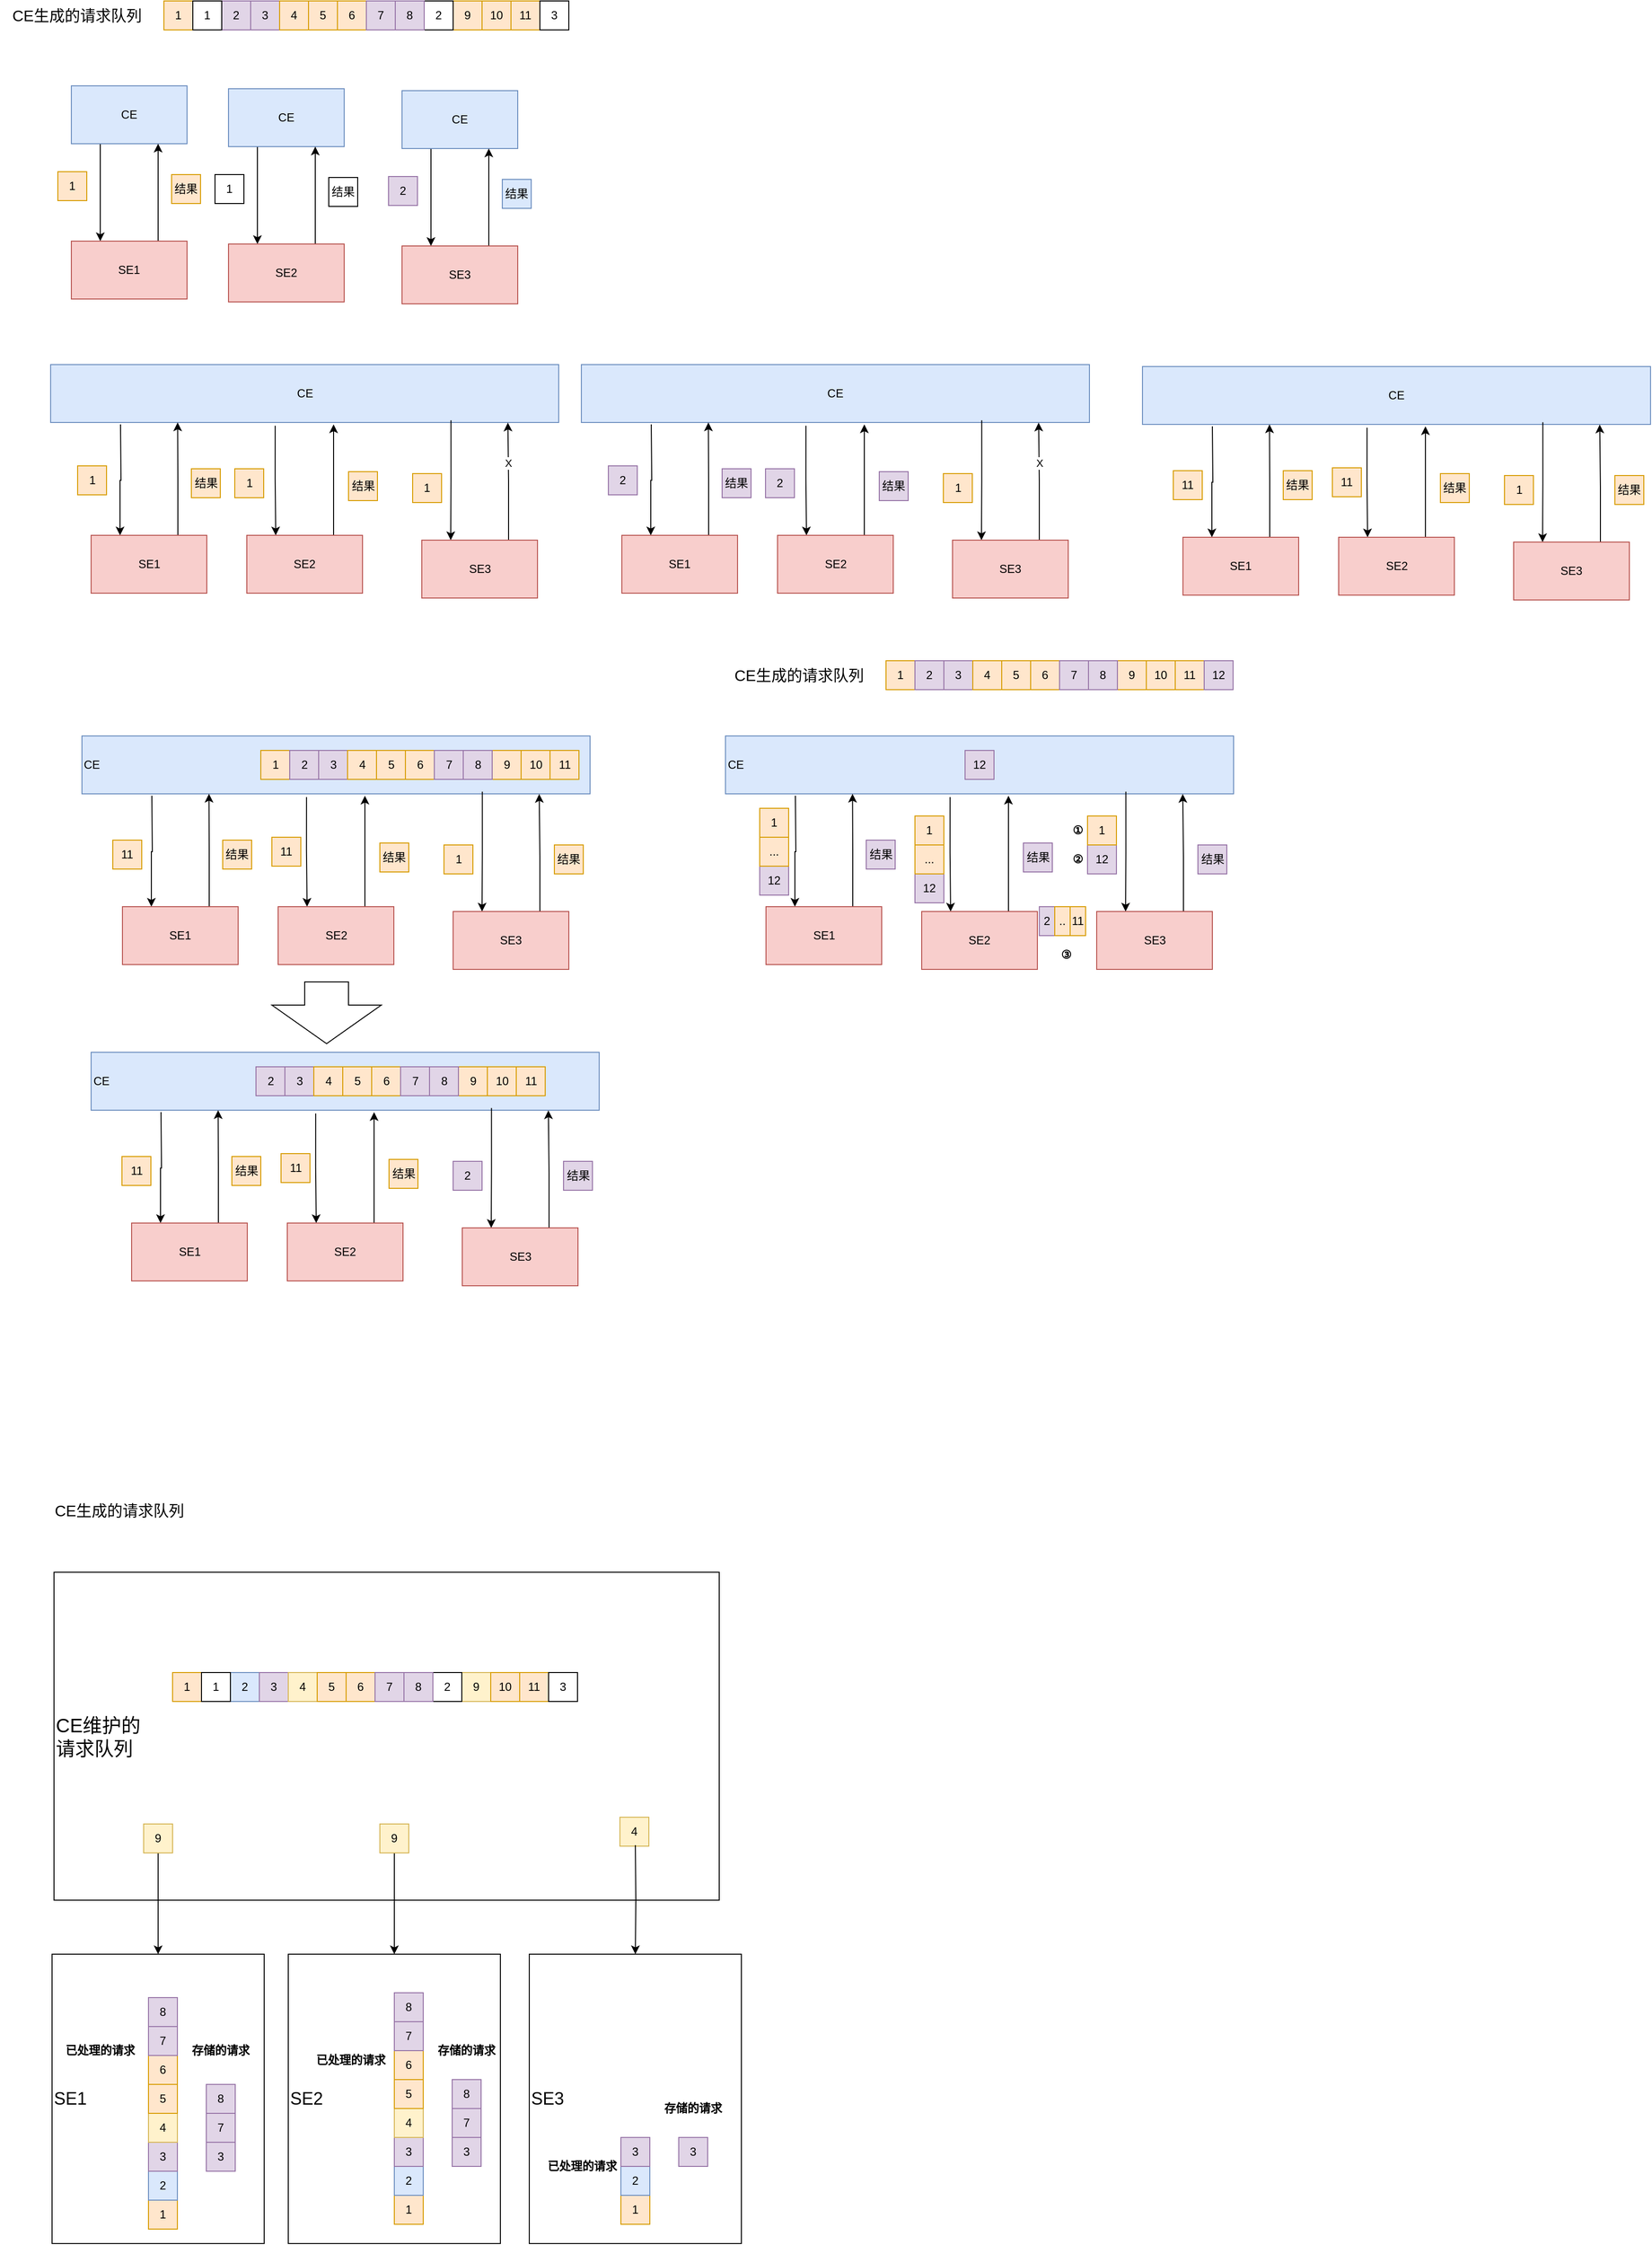 <mxfile version="21.1.8" type="github">
  <diagram name="Page-1" id="ePC4llB7066OcK3Vymhm">
    <mxGraphModel dx="1290" dy="949" grid="0" gridSize="10" guides="1" tooltips="1" connect="1" arrows="1" fold="1" page="0" pageScale="1" pageWidth="850" pageHeight="1100" math="0" shadow="0">
      <root>
        <mxCell id="0" />
        <mxCell id="1" parent="0" />
        <mxCell id="N_MZvMbOPuBCRh4dBad3-14" value="&lt;font style=&quot;font-size: 16px;&quot;&gt;CE生成的请求队列&lt;/font&gt;" style="text;html=1;strokeColor=none;fillColor=none;align=center;verticalAlign=middle;whiteSpace=wrap;rounded=0;" vertex="1" parent="1">
          <mxGeometry x="96" y="1189" width="160" height="30" as="geometry" />
        </mxCell>
        <mxCell id="N_MZvMbOPuBCRh4dBad3-47" value="&lt;font style=&quot;font-size: 20px;&quot;&gt;CE维护的&lt;br&gt;请求队列&lt;/font&gt;" style="text;html=1;strokeColor=default;fillColor=none;align=left;verticalAlign=middle;whiteSpace=wrap;rounded=0;" vertex="1" parent="1">
          <mxGeometry x="108" y="1268" width="690" height="340" as="geometry" />
        </mxCell>
        <mxCell id="N_MZvMbOPuBCRh4dBad3-85" value="&lt;font style=&quot;font-size: 18px;&quot;&gt;SE1&lt;/font&gt;" style="text;html=1;strokeColor=default;fillColor=none;align=left;verticalAlign=middle;whiteSpace=wrap;rounded=0;" vertex="1" parent="1">
          <mxGeometry x="106" y="1664" width="220" height="300" as="geometry" />
        </mxCell>
        <mxCell id="N_MZvMbOPuBCRh4dBad3-86" value="&lt;font style=&quot;font-size: 18px;&quot;&gt;SE2&lt;/font&gt;" style="text;html=1;strokeColor=default;fillColor=none;align=left;verticalAlign=middle;whiteSpace=wrap;rounded=0;" vertex="1" parent="1">
          <mxGeometry x="351" y="1664" width="220" height="300" as="geometry" />
        </mxCell>
        <mxCell id="N_MZvMbOPuBCRh4dBad3-87" value="1" style="rounded=0;whiteSpace=wrap;html=1;fillColor=#ffe6cc;strokeColor=#d79b00;" vertex="1" parent="1">
          <mxGeometry x="461" y="1914" width="30" height="30" as="geometry" />
        </mxCell>
        <mxCell id="N_MZvMbOPuBCRh4dBad3-88" value="2" style="rounded=0;whiteSpace=wrap;html=1;fillColor=#dae8fc;strokeColor=#6c8ebf;" vertex="1" parent="1">
          <mxGeometry x="461" y="1884" width="30" height="30" as="geometry" />
        </mxCell>
        <mxCell id="N_MZvMbOPuBCRh4dBad3-89" value="3" style="rounded=0;whiteSpace=wrap;html=1;fillColor=#e1d5e7;strokeColor=#9673a6;" vertex="1" parent="1">
          <mxGeometry x="461" y="1854" width="30" height="30" as="geometry" />
        </mxCell>
        <mxCell id="N_MZvMbOPuBCRh4dBad3-90" value="4" style="rounded=0;whiteSpace=wrap;html=1;fillColor=#fff2cc;strokeColor=#d6b656;" vertex="1" parent="1">
          <mxGeometry x="461" y="1824" width="30" height="30" as="geometry" />
        </mxCell>
        <mxCell id="N_MZvMbOPuBCRh4dBad3-91" value="5" style="rounded=0;whiteSpace=wrap;html=1;fillColor=#ffe6cc;strokeColor=#d79b00;" vertex="1" parent="1">
          <mxGeometry x="461" y="1794" width="30" height="30" as="geometry" />
        </mxCell>
        <mxCell id="N_MZvMbOPuBCRh4dBad3-92" value="6" style="rounded=0;whiteSpace=wrap;html=1;fillColor=#ffe6cc;strokeColor=#d79b00;" vertex="1" parent="1">
          <mxGeometry x="461" y="1764" width="30" height="30" as="geometry" />
        </mxCell>
        <mxCell id="N_MZvMbOPuBCRh4dBad3-93" value="7" style="rounded=0;whiteSpace=wrap;html=1;fillColor=#e1d5e7;strokeColor=#9673a6;" vertex="1" parent="1">
          <mxGeometry x="461" y="1734" width="30" height="30" as="geometry" />
        </mxCell>
        <mxCell id="N_MZvMbOPuBCRh4dBad3-94" value="8" style="rounded=0;whiteSpace=wrap;html=1;fillColor=#e1d5e7;strokeColor=#9673a6;" vertex="1" parent="1">
          <mxGeometry x="461" y="1704" width="30" height="30" as="geometry" />
        </mxCell>
        <mxCell id="N_MZvMbOPuBCRh4dBad3-95" value="3" style="rounded=0;whiteSpace=wrap;html=1;fillColor=#e1d5e7;strokeColor=#9673a6;" vertex="1" parent="1">
          <mxGeometry x="521" y="1854" width="30" height="30" as="geometry" />
        </mxCell>
        <mxCell id="N_MZvMbOPuBCRh4dBad3-96" value="7" style="rounded=0;whiteSpace=wrap;html=1;fillColor=#e1d5e7;strokeColor=#9673a6;" vertex="1" parent="1">
          <mxGeometry x="521" y="1824" width="30" height="30" as="geometry" />
        </mxCell>
        <mxCell id="N_MZvMbOPuBCRh4dBad3-97" value="8" style="rounded=0;whiteSpace=wrap;html=1;fillColor=#e1d5e7;strokeColor=#9673a6;" vertex="1" parent="1">
          <mxGeometry x="521" y="1794" width="30" height="30" as="geometry" />
        </mxCell>
        <mxCell id="N_MZvMbOPuBCRh4dBad3-98" value="&lt;font style=&quot;font-size: 18px;&quot;&gt;SE3&lt;/font&gt;" style="text;html=1;strokeColor=default;fillColor=none;align=left;verticalAlign=middle;whiteSpace=wrap;rounded=0;" vertex="1" parent="1">
          <mxGeometry x="601" y="1664" width="220" height="300" as="geometry" />
        </mxCell>
        <mxCell id="N_MZvMbOPuBCRh4dBad3-99" value="1" style="rounded=0;whiteSpace=wrap;html=1;fillColor=#ffe6cc;strokeColor=#d79b00;" vertex="1" parent="1">
          <mxGeometry x="696" y="1914" width="30" height="30" as="geometry" />
        </mxCell>
        <mxCell id="N_MZvMbOPuBCRh4dBad3-100" value="2" style="rounded=0;whiteSpace=wrap;html=1;fillColor=#dae8fc;strokeColor=#6c8ebf;" vertex="1" parent="1">
          <mxGeometry x="696" y="1884" width="30" height="30" as="geometry" />
        </mxCell>
        <mxCell id="N_MZvMbOPuBCRh4dBad3-101" value="3" style="rounded=0;whiteSpace=wrap;html=1;fillColor=#e1d5e7;strokeColor=#9673a6;" vertex="1" parent="1">
          <mxGeometry x="696" y="1854" width="30" height="30" as="geometry" />
        </mxCell>
        <mxCell id="N_MZvMbOPuBCRh4dBad3-107" value="3" style="rounded=0;whiteSpace=wrap;html=1;fillColor=#e1d5e7;strokeColor=#9673a6;" vertex="1" parent="1">
          <mxGeometry x="756" y="1854" width="30" height="30" as="geometry" />
        </mxCell>
        <mxCell id="N_MZvMbOPuBCRh4dBad3-117" value="&lt;b style=&quot;border-color: var(--border-color);&quot;&gt;已处理的请求&lt;/b&gt;" style="text;html=1;strokeColor=none;fillColor=none;align=center;verticalAlign=middle;whiteSpace=wrap;rounded=0;" vertex="1" parent="1">
          <mxGeometry x="116" y="1749" width="80" height="30" as="geometry" />
        </mxCell>
        <mxCell id="N_MZvMbOPuBCRh4dBad3-118" value="&lt;b style=&quot;border-color: var(--border-color);&quot;&gt;存储的请求&lt;/b&gt;" style="text;html=1;strokeColor=none;fillColor=none;align=center;verticalAlign=middle;whiteSpace=wrap;rounded=0;" vertex="1" parent="1">
          <mxGeometry x="241" y="1749" width="80" height="30" as="geometry" />
        </mxCell>
        <mxCell id="N_MZvMbOPuBCRh4dBad3-119" value="&lt;b style=&quot;border-color: var(--border-color);&quot;&gt;已处理的请求&lt;/b&gt;" style="text;html=1;strokeColor=none;fillColor=none;align=center;verticalAlign=middle;whiteSpace=wrap;rounded=0;" vertex="1" parent="1">
          <mxGeometry x="616" y="1869" width="80" height="30" as="geometry" />
        </mxCell>
        <mxCell id="N_MZvMbOPuBCRh4dBad3-120" value="&lt;b style=&quot;border-color: var(--border-color);&quot;&gt;存储的请求&lt;/b&gt;" style="text;html=1;strokeColor=none;fillColor=none;align=center;verticalAlign=middle;whiteSpace=wrap;rounded=0;" vertex="1" parent="1">
          <mxGeometry x="496" y="1749" width="80" height="30" as="geometry" />
        </mxCell>
        <mxCell id="N_MZvMbOPuBCRh4dBad3-122" value="&lt;b style=&quot;border-color: var(--border-color);&quot;&gt;已处理的请求&lt;/b&gt;" style="text;html=1;strokeColor=none;fillColor=none;align=center;verticalAlign=middle;whiteSpace=wrap;rounded=0;" vertex="1" parent="1">
          <mxGeometry x="376" y="1759" width="80" height="30" as="geometry" />
        </mxCell>
        <mxCell id="N_MZvMbOPuBCRh4dBad3-123" value="&lt;b style=&quot;border-color: var(--border-color);&quot;&gt;存储的请求&lt;/b&gt;" style="text;html=1;strokeColor=none;fillColor=none;align=center;verticalAlign=middle;whiteSpace=wrap;rounded=0;" vertex="1" parent="1">
          <mxGeometry x="731" y="1809" width="80" height="30" as="geometry" />
        </mxCell>
        <mxCell id="N_MZvMbOPuBCRh4dBad3-125" value="1" style="rounded=0;whiteSpace=wrap;html=1;fillColor=#ffe6cc;strokeColor=#d79b00;" vertex="1" parent="1">
          <mxGeometry x="222" y="-361" width="30" height="30" as="geometry" />
        </mxCell>
        <mxCell id="N_MZvMbOPuBCRh4dBad3-126" value="2" style="rounded=0;whiteSpace=wrap;html=1;fillColor=#e1d5e7;strokeColor=#9673a6;" vertex="1" parent="1">
          <mxGeometry x="282" y="-361" width="30" height="30" as="geometry" />
        </mxCell>
        <mxCell id="N_MZvMbOPuBCRh4dBad3-127" value="3" style="rounded=0;whiteSpace=wrap;html=1;fillColor=#e1d5e7;strokeColor=#9673a6;" vertex="1" parent="1">
          <mxGeometry x="312" y="-361" width="30" height="30" as="geometry" />
        </mxCell>
        <mxCell id="N_MZvMbOPuBCRh4dBad3-128" value="4" style="rounded=0;whiteSpace=wrap;html=1;fillColor=#ffe6cc;strokeColor=#d79b00;" vertex="1" parent="1">
          <mxGeometry x="342" y="-361" width="30" height="30" as="geometry" />
        </mxCell>
        <mxCell id="N_MZvMbOPuBCRh4dBad3-129" value="5" style="rounded=0;whiteSpace=wrap;html=1;fillColor=#ffe6cc;strokeColor=#d79b00;" vertex="1" parent="1">
          <mxGeometry x="372" y="-361" width="30" height="30" as="geometry" />
        </mxCell>
        <mxCell id="N_MZvMbOPuBCRh4dBad3-130" value="6" style="rounded=0;whiteSpace=wrap;html=1;fillColor=#ffe6cc;strokeColor=#d79b00;" vertex="1" parent="1">
          <mxGeometry x="402" y="-361" width="30" height="30" as="geometry" />
        </mxCell>
        <mxCell id="N_MZvMbOPuBCRh4dBad3-131" value="7" style="rounded=0;whiteSpace=wrap;html=1;fillColor=#e1d5e7;strokeColor=#9673a6;" vertex="1" parent="1">
          <mxGeometry x="432" y="-361" width="30" height="30" as="geometry" />
        </mxCell>
        <mxCell id="N_MZvMbOPuBCRh4dBad3-132" value="9" style="rounded=0;whiteSpace=wrap;html=1;fillColor=#ffe6cc;strokeColor=#d79b00;" vertex="1" parent="1">
          <mxGeometry x="522" y="-361" width="30" height="30" as="geometry" />
        </mxCell>
        <mxCell id="N_MZvMbOPuBCRh4dBad3-133" value="1" style="rounded=0;whiteSpace=wrap;html=1;" vertex="1" parent="1">
          <mxGeometry x="252" y="-361" width="30" height="30" as="geometry" />
        </mxCell>
        <mxCell id="N_MZvMbOPuBCRh4dBad3-134" value="2" style="rounded=0;whiteSpace=wrap;html=1;" vertex="1" parent="1">
          <mxGeometry x="492" y="-361" width="30" height="30" as="geometry" />
        </mxCell>
        <mxCell id="N_MZvMbOPuBCRh4dBad3-135" value="8" style="rounded=0;whiteSpace=wrap;html=1;fillColor=#e1d5e7;strokeColor=#9673a6;" vertex="1" parent="1">
          <mxGeometry x="462" y="-361" width="30" height="30" as="geometry" />
        </mxCell>
        <mxCell id="N_MZvMbOPuBCRh4dBad3-136" value="&lt;font style=&quot;font-size: 16px;&quot;&gt;CE生成的请求队列&lt;/font&gt;" style="text;html=1;strokeColor=none;fillColor=none;align=center;verticalAlign=middle;whiteSpace=wrap;rounded=0;" vertex="1" parent="1">
          <mxGeometry x="52" y="-361" width="160" height="30" as="geometry" />
        </mxCell>
        <mxCell id="N_MZvMbOPuBCRh4dBad3-137" value="10" style="rounded=0;whiteSpace=wrap;html=1;fillColor=#ffe6cc;strokeColor=#d79b00;" vertex="1" parent="1">
          <mxGeometry x="552" y="-361" width="30" height="30" as="geometry" />
        </mxCell>
        <mxCell id="N_MZvMbOPuBCRh4dBad3-138" value="11" style="rounded=0;whiteSpace=wrap;html=1;fillColor=#ffe6cc;strokeColor=#d79b00;" vertex="1" parent="1">
          <mxGeometry x="582" y="-361" width="30" height="30" as="geometry" />
        </mxCell>
        <mxCell id="N_MZvMbOPuBCRh4dBad3-139" value="3" style="rounded=0;whiteSpace=wrap;html=1;" vertex="1" parent="1">
          <mxGeometry x="612" y="-361" width="30" height="30" as="geometry" />
        </mxCell>
        <mxCell id="N_MZvMbOPuBCRh4dBad3-142" style="edgeStyle=orthogonalEdgeStyle;rounded=0;orthogonalLoop=1;jettySize=auto;html=1;exitX=0.25;exitY=1;exitDx=0;exitDy=0;entryX=0.25;entryY=0;entryDx=0;entryDy=0;" edge="1" parent="1" source="N_MZvMbOPuBCRh4dBad3-140" target="N_MZvMbOPuBCRh4dBad3-141">
          <mxGeometry relative="1" as="geometry" />
        </mxCell>
        <mxCell id="N_MZvMbOPuBCRh4dBad3-140" value="CE" style="rounded=0;whiteSpace=wrap;html=1;fillColor=#dae8fc;strokeColor=#6c8ebf;" vertex="1" parent="1">
          <mxGeometry x="126" y="-273" width="120" height="60" as="geometry" />
        </mxCell>
        <mxCell id="N_MZvMbOPuBCRh4dBad3-143" style="edgeStyle=orthogonalEdgeStyle;rounded=0;orthogonalLoop=1;jettySize=auto;html=1;exitX=0.75;exitY=0;exitDx=0;exitDy=0;entryX=0.75;entryY=1;entryDx=0;entryDy=0;" edge="1" parent="1" source="N_MZvMbOPuBCRh4dBad3-141" target="N_MZvMbOPuBCRh4dBad3-140">
          <mxGeometry relative="1" as="geometry" />
        </mxCell>
        <mxCell id="N_MZvMbOPuBCRh4dBad3-141" value="SE1" style="rounded=0;whiteSpace=wrap;html=1;fillColor=#f8cecc;strokeColor=#b85450;" vertex="1" parent="1">
          <mxGeometry x="126" y="-112" width="120" height="60" as="geometry" />
        </mxCell>
        <mxCell id="N_MZvMbOPuBCRh4dBad3-145" value="1" style="rounded=0;whiteSpace=wrap;html=1;fillColor=#ffe6cc;strokeColor=#d79b00;" vertex="1" parent="1">
          <mxGeometry x="112" y="-184" width="30" height="30" as="geometry" />
        </mxCell>
        <mxCell id="N_MZvMbOPuBCRh4dBad3-147" value="结果" style="rounded=0;whiteSpace=wrap;html=1;fillColor=#ffe6cc;strokeColor=#d79b00;" vertex="1" parent="1">
          <mxGeometry x="230" y="-181" width="30" height="30" as="geometry" />
        </mxCell>
        <mxCell id="N_MZvMbOPuBCRh4dBad3-148" style="edgeStyle=orthogonalEdgeStyle;rounded=0;orthogonalLoop=1;jettySize=auto;html=1;exitX=0.25;exitY=1;exitDx=0;exitDy=0;entryX=0.25;entryY=0;entryDx=0;entryDy=0;" edge="1" parent="1" source="N_MZvMbOPuBCRh4dBad3-149" target="N_MZvMbOPuBCRh4dBad3-151">
          <mxGeometry relative="1" as="geometry" />
        </mxCell>
        <mxCell id="N_MZvMbOPuBCRh4dBad3-149" value="CE" style="rounded=0;whiteSpace=wrap;html=1;fillColor=#dae8fc;strokeColor=#6c8ebf;" vertex="1" parent="1">
          <mxGeometry x="469" y="-268" width="120" height="60" as="geometry" />
        </mxCell>
        <mxCell id="N_MZvMbOPuBCRh4dBad3-150" style="edgeStyle=orthogonalEdgeStyle;rounded=0;orthogonalLoop=1;jettySize=auto;html=1;exitX=0.75;exitY=0;exitDx=0;exitDy=0;entryX=0.75;entryY=1;entryDx=0;entryDy=0;" edge="1" parent="1" source="N_MZvMbOPuBCRh4dBad3-151" target="N_MZvMbOPuBCRh4dBad3-149">
          <mxGeometry relative="1" as="geometry" />
        </mxCell>
        <mxCell id="N_MZvMbOPuBCRh4dBad3-151" value="SE3" style="rounded=0;whiteSpace=wrap;html=1;fillColor=#f8cecc;strokeColor=#b85450;" vertex="1" parent="1">
          <mxGeometry x="469" y="-107" width="120" height="60" as="geometry" />
        </mxCell>
        <mxCell id="N_MZvMbOPuBCRh4dBad3-152" value="2" style="rounded=0;whiteSpace=wrap;html=1;fillColor=#e1d5e7;strokeColor=#9673a6;" vertex="1" parent="1">
          <mxGeometry x="455" y="-179" width="30" height="30" as="geometry" />
        </mxCell>
        <mxCell id="N_MZvMbOPuBCRh4dBad3-153" value="结果" style="rounded=0;whiteSpace=wrap;html=1;fillColor=#dae8fc;strokeColor=#6c8ebf;" vertex="1" parent="1">
          <mxGeometry x="573" y="-176" width="30" height="30" as="geometry" />
        </mxCell>
        <mxCell id="N_MZvMbOPuBCRh4dBad3-160" style="edgeStyle=orthogonalEdgeStyle;rounded=0;orthogonalLoop=1;jettySize=auto;html=1;exitX=0.25;exitY=1;exitDx=0;exitDy=0;entryX=0.25;entryY=0;entryDx=0;entryDy=0;" edge="1" parent="1" source="N_MZvMbOPuBCRh4dBad3-161" target="N_MZvMbOPuBCRh4dBad3-163">
          <mxGeometry relative="1" as="geometry" />
        </mxCell>
        <mxCell id="N_MZvMbOPuBCRh4dBad3-161" value="CE" style="rounded=0;whiteSpace=wrap;html=1;fillColor=#dae8fc;strokeColor=#6c8ebf;" vertex="1" parent="1">
          <mxGeometry x="289" y="-270" width="120" height="60" as="geometry" />
        </mxCell>
        <mxCell id="N_MZvMbOPuBCRh4dBad3-162" style="edgeStyle=orthogonalEdgeStyle;rounded=0;orthogonalLoop=1;jettySize=auto;html=1;exitX=0.75;exitY=0;exitDx=0;exitDy=0;entryX=0.75;entryY=1;entryDx=0;entryDy=0;" edge="1" parent="1" source="N_MZvMbOPuBCRh4dBad3-163" target="N_MZvMbOPuBCRh4dBad3-161">
          <mxGeometry relative="1" as="geometry" />
        </mxCell>
        <mxCell id="N_MZvMbOPuBCRh4dBad3-163" value="SE2" style="rounded=0;whiteSpace=wrap;html=1;fillColor=#f8cecc;strokeColor=#b85450;" vertex="1" parent="1">
          <mxGeometry x="289" y="-109" width="120" height="60" as="geometry" />
        </mxCell>
        <mxCell id="N_MZvMbOPuBCRh4dBad3-164" value="1" style="rounded=0;whiteSpace=wrap;html=1;" vertex="1" parent="1">
          <mxGeometry x="275" y="-181" width="30" height="30" as="geometry" />
        </mxCell>
        <mxCell id="N_MZvMbOPuBCRh4dBad3-165" value="结果" style="rounded=0;whiteSpace=wrap;html=1;" vertex="1" parent="1">
          <mxGeometry x="393" y="-178" width="30" height="30" as="geometry" />
        </mxCell>
        <mxCell id="N_MZvMbOPuBCRh4dBad3-167" value="CE" style="rounded=0;whiteSpace=wrap;html=1;fillColor=#dae8fc;strokeColor=#6c8ebf;" vertex="1" parent="1">
          <mxGeometry x="104.5" y="16" width="527" height="60" as="geometry" />
        </mxCell>
        <mxCell id="N_MZvMbOPuBCRh4dBad3-1" value="1" style="rounded=0;whiteSpace=wrap;html=1;fillColor=#ffe6cc;strokeColor=#d79b00;" vertex="1" parent="1">
          <mxGeometry x="231" y="1372" width="30" height="30" as="geometry" />
        </mxCell>
        <mxCell id="N_MZvMbOPuBCRh4dBad3-2" value="2" style="rounded=0;whiteSpace=wrap;html=1;fillColor=#dae8fc;strokeColor=#6c8ebf;" vertex="1" parent="1">
          <mxGeometry x="291" y="1372" width="30" height="30" as="geometry" />
        </mxCell>
        <mxCell id="N_MZvMbOPuBCRh4dBad3-3" value="3" style="rounded=0;whiteSpace=wrap;html=1;fillColor=#e1d5e7;strokeColor=#9673a6;" vertex="1" parent="1">
          <mxGeometry x="321" y="1372" width="30" height="30" as="geometry" />
        </mxCell>
        <mxCell id="N_MZvMbOPuBCRh4dBad3-4" value="4" style="rounded=0;whiteSpace=wrap;html=1;fillColor=#fff2cc;strokeColor=#d6b656;" vertex="1" parent="1">
          <mxGeometry x="351" y="1372" width="30" height="30" as="geometry" />
        </mxCell>
        <mxCell id="N_MZvMbOPuBCRh4dBad3-5" value="5" style="rounded=0;whiteSpace=wrap;html=1;fillColor=#ffe6cc;strokeColor=#d79b00;" vertex="1" parent="1">
          <mxGeometry x="381" y="1372" width="30" height="30" as="geometry" />
        </mxCell>
        <mxCell id="N_MZvMbOPuBCRh4dBad3-6" value="6" style="rounded=0;whiteSpace=wrap;html=1;fillColor=#ffe6cc;strokeColor=#d79b00;" vertex="1" parent="1">
          <mxGeometry x="411" y="1372" width="30" height="30" as="geometry" />
        </mxCell>
        <mxCell id="N_MZvMbOPuBCRh4dBad3-8" value="7" style="rounded=0;whiteSpace=wrap;html=1;fillColor=#e1d5e7;strokeColor=#9673a6;" vertex="1" parent="1">
          <mxGeometry x="441" y="1372" width="30" height="30" as="geometry" />
        </mxCell>
        <mxCell id="N_MZvMbOPuBCRh4dBad3-9" value="9" style="rounded=0;whiteSpace=wrap;html=1;fillColor=#fff2cc;strokeColor=#d6b656;" vertex="1" parent="1">
          <mxGeometry x="531" y="1372" width="30" height="30" as="geometry" />
        </mxCell>
        <mxCell id="N_MZvMbOPuBCRh4dBad3-10" value="1" style="rounded=0;whiteSpace=wrap;html=1;" vertex="1" parent="1">
          <mxGeometry x="261" y="1372" width="30" height="30" as="geometry" />
        </mxCell>
        <mxCell id="N_MZvMbOPuBCRh4dBad3-11" value="2" style="rounded=0;whiteSpace=wrap;html=1;" vertex="1" parent="1">
          <mxGeometry x="501" y="1372" width="30" height="30" as="geometry" />
        </mxCell>
        <mxCell id="N_MZvMbOPuBCRh4dBad3-12" value="8" style="rounded=0;whiteSpace=wrap;html=1;fillColor=#e1d5e7;strokeColor=#9673a6;" vertex="1" parent="1">
          <mxGeometry x="471" y="1372" width="30" height="30" as="geometry" />
        </mxCell>
        <mxCell id="N_MZvMbOPuBCRh4dBad3-110" value="10" style="rounded=0;whiteSpace=wrap;html=1;fillColor=#ffe6cc;strokeColor=#d79b00;" vertex="1" parent="1">
          <mxGeometry x="561" y="1372" width="30" height="30" as="geometry" />
        </mxCell>
        <mxCell id="N_MZvMbOPuBCRh4dBad3-111" value="11" style="rounded=0;whiteSpace=wrap;html=1;fillColor=#ffe6cc;strokeColor=#d79b00;" vertex="1" parent="1">
          <mxGeometry x="591" y="1372" width="30" height="30" as="geometry" />
        </mxCell>
        <mxCell id="N_MZvMbOPuBCRh4dBad3-112" value="3" style="rounded=0;whiteSpace=wrap;html=1;" vertex="1" parent="1">
          <mxGeometry x="621" y="1372" width="30" height="30" as="geometry" />
        </mxCell>
        <mxCell id="N_MZvMbOPuBCRh4dBad3-210" style="edgeStyle=orthogonalEdgeStyle;rounded=0;orthogonalLoop=1;jettySize=auto;html=1;entryX=0.25;entryY=0;entryDx=0;entryDy=0;" edge="1" parent="1" target="N_MZvMbOPuBCRh4dBad3-212">
          <mxGeometry relative="1" as="geometry">
            <mxPoint x="177" y="78" as="sourcePoint" />
          </mxGeometry>
        </mxCell>
        <mxCell id="N_MZvMbOPuBCRh4dBad3-211" style="edgeStyle=orthogonalEdgeStyle;rounded=0;orthogonalLoop=1;jettySize=auto;html=1;exitX=0.75;exitY=0;exitDx=0;exitDy=0;entryX=0.25;entryY=1;entryDx=0;entryDy=0;" edge="1" parent="1" source="N_MZvMbOPuBCRh4dBad3-212" target="N_MZvMbOPuBCRh4dBad3-167">
          <mxGeometry relative="1" as="geometry">
            <mxPoint x="236.5" y="92" as="targetPoint" />
          </mxGeometry>
        </mxCell>
        <mxCell id="N_MZvMbOPuBCRh4dBad3-212" value="SE1" style="rounded=0;whiteSpace=wrap;html=1;fillColor=#f8cecc;strokeColor=#b85450;" vertex="1" parent="1">
          <mxGeometry x="146.5" y="193" width="120" height="60" as="geometry" />
        </mxCell>
        <mxCell id="N_MZvMbOPuBCRh4dBad3-213" value="1" style="rounded=0;whiteSpace=wrap;html=1;fillColor=#ffe6cc;strokeColor=#d79b00;" vertex="1" parent="1">
          <mxGeometry x="132.5" y="121" width="30" height="30" as="geometry" />
        </mxCell>
        <mxCell id="N_MZvMbOPuBCRh4dBad3-214" value="结果" style="rounded=0;whiteSpace=wrap;html=1;fillColor=#ffe6cc;strokeColor=#d79b00;" vertex="1" parent="1">
          <mxGeometry x="250.5" y="124" width="30" height="30" as="geometry" />
        </mxCell>
        <mxCell id="N_MZvMbOPuBCRh4dBad3-215" style="edgeStyle=orthogonalEdgeStyle;rounded=0;orthogonalLoop=1;jettySize=auto;html=1;exitX=0.788;exitY=0.963;exitDx=0;exitDy=0;entryX=0.25;entryY=0;entryDx=0;entryDy=0;exitPerimeter=0;" edge="1" parent="1" target="N_MZvMbOPuBCRh4dBad3-217" source="N_MZvMbOPuBCRh4dBad3-167">
          <mxGeometry relative="1" as="geometry">
            <mxPoint x="519.5" y="97" as="sourcePoint" />
          </mxGeometry>
        </mxCell>
        <mxCell id="N_MZvMbOPuBCRh4dBad3-216" style="edgeStyle=orthogonalEdgeStyle;rounded=0;orthogonalLoop=1;jettySize=auto;html=1;exitX=0.75;exitY=0;exitDx=0;exitDy=0;entryX=0.9;entryY=1.003;entryDx=0;entryDy=0;entryPerimeter=0;" edge="1" parent="1" source="N_MZvMbOPuBCRh4dBad3-217" target="N_MZvMbOPuBCRh4dBad3-167">
          <mxGeometry relative="1" as="geometry">
            <mxPoint x="579.5" y="97" as="targetPoint" />
          </mxGeometry>
        </mxCell>
        <mxCell id="N_MZvMbOPuBCRh4dBad3-227" value="X" style="edgeLabel;html=1;align=center;verticalAlign=middle;resizable=0;points=[];" vertex="1" connectable="0" parent="N_MZvMbOPuBCRh4dBad3-216">
          <mxGeometry x="0.317" relative="1" as="geometry">
            <mxPoint as="offset" />
          </mxGeometry>
        </mxCell>
        <mxCell id="N_MZvMbOPuBCRh4dBad3-217" value="SE3" style="rounded=0;whiteSpace=wrap;html=1;fillColor=#f8cecc;strokeColor=#b85450;" vertex="1" parent="1">
          <mxGeometry x="489.5" y="198" width="120" height="60" as="geometry" />
        </mxCell>
        <mxCell id="N_MZvMbOPuBCRh4dBad3-220" style="edgeStyle=orthogonalEdgeStyle;rounded=0;orthogonalLoop=1;jettySize=auto;html=1;exitX=0.442;exitY=1.057;exitDx=0;exitDy=0;entryX=0.25;entryY=0;entryDx=0;entryDy=0;exitPerimeter=0;" edge="1" parent="1" target="N_MZvMbOPuBCRh4dBad3-222" source="N_MZvMbOPuBCRh4dBad3-167">
          <mxGeometry relative="1" as="geometry">
            <mxPoint x="339.5" y="95" as="sourcePoint" />
          </mxGeometry>
        </mxCell>
        <mxCell id="N_MZvMbOPuBCRh4dBad3-221" style="edgeStyle=orthogonalEdgeStyle;rounded=0;orthogonalLoop=1;jettySize=auto;html=1;exitX=0.75;exitY=0;exitDx=0;exitDy=0;" edge="1" parent="1" source="N_MZvMbOPuBCRh4dBad3-222">
          <mxGeometry relative="1" as="geometry">
            <mxPoint x="398" y="78" as="targetPoint" />
          </mxGeometry>
        </mxCell>
        <mxCell id="N_MZvMbOPuBCRh4dBad3-222" value="SE2" style="rounded=0;whiteSpace=wrap;html=1;fillColor=#f8cecc;strokeColor=#b85450;" vertex="1" parent="1">
          <mxGeometry x="308" y="193" width="120" height="60" as="geometry" />
        </mxCell>
        <mxCell id="N_MZvMbOPuBCRh4dBad3-223" value="1" style="rounded=0;whiteSpace=wrap;html=1;fillColor=#ffe6cc;strokeColor=#d79b00;" vertex="1" parent="1">
          <mxGeometry x="295.5" y="124" width="30" height="30" as="geometry" />
        </mxCell>
        <mxCell id="N_MZvMbOPuBCRh4dBad3-224" value="结果" style="rounded=0;whiteSpace=wrap;html=1;fillColor=#ffe6cc;strokeColor=#d79b00;" vertex="1" parent="1">
          <mxGeometry x="413.5" y="127" width="30" height="30" as="geometry" />
        </mxCell>
        <mxCell id="N_MZvMbOPuBCRh4dBad3-225" value="1" style="rounded=0;whiteSpace=wrap;html=1;fillColor=#ffe6cc;strokeColor=#d79b00;" vertex="1" parent="1">
          <mxGeometry x="480" y="129" width="30" height="30" as="geometry" />
        </mxCell>
        <mxCell id="N_MZvMbOPuBCRh4dBad3-248" value="CE" style="rounded=0;whiteSpace=wrap;html=1;fillColor=#dae8fc;strokeColor=#6c8ebf;" vertex="1" parent="1">
          <mxGeometry x="655" y="16" width="527" height="60" as="geometry" />
        </mxCell>
        <mxCell id="N_MZvMbOPuBCRh4dBad3-249" style="edgeStyle=orthogonalEdgeStyle;rounded=0;orthogonalLoop=1;jettySize=auto;html=1;entryX=0.25;entryY=0;entryDx=0;entryDy=0;" edge="1" parent="1" target="N_MZvMbOPuBCRh4dBad3-251">
          <mxGeometry relative="1" as="geometry">
            <mxPoint x="727.5" y="78" as="sourcePoint" />
          </mxGeometry>
        </mxCell>
        <mxCell id="N_MZvMbOPuBCRh4dBad3-250" style="edgeStyle=orthogonalEdgeStyle;rounded=0;orthogonalLoop=1;jettySize=auto;html=1;exitX=0.75;exitY=0;exitDx=0;exitDy=0;entryX=0.25;entryY=1;entryDx=0;entryDy=0;" edge="1" parent="1" source="N_MZvMbOPuBCRh4dBad3-251" target="N_MZvMbOPuBCRh4dBad3-248">
          <mxGeometry relative="1" as="geometry">
            <mxPoint x="787" y="92" as="targetPoint" />
          </mxGeometry>
        </mxCell>
        <mxCell id="N_MZvMbOPuBCRh4dBad3-251" value="SE1" style="rounded=0;whiteSpace=wrap;html=1;fillColor=#f8cecc;strokeColor=#b85450;" vertex="1" parent="1">
          <mxGeometry x="697" y="193" width="120" height="60" as="geometry" />
        </mxCell>
        <mxCell id="N_MZvMbOPuBCRh4dBad3-252" value="2" style="rounded=0;whiteSpace=wrap;html=1;fillColor=#e1d5e7;strokeColor=#9673a6;" vertex="1" parent="1">
          <mxGeometry x="683" y="121" width="30" height="30" as="geometry" />
        </mxCell>
        <mxCell id="N_MZvMbOPuBCRh4dBad3-253" value="结果" style="rounded=0;whiteSpace=wrap;html=1;fillColor=#e1d5e7;strokeColor=#9673a6;" vertex="1" parent="1">
          <mxGeometry x="801" y="124" width="30" height="30" as="geometry" />
        </mxCell>
        <mxCell id="N_MZvMbOPuBCRh4dBad3-254" style="edgeStyle=orthogonalEdgeStyle;rounded=0;orthogonalLoop=1;jettySize=auto;html=1;exitX=0.788;exitY=0.963;exitDx=0;exitDy=0;entryX=0.25;entryY=0;entryDx=0;entryDy=0;exitPerimeter=0;" edge="1" parent="1" source="N_MZvMbOPuBCRh4dBad3-248" target="N_MZvMbOPuBCRh4dBad3-257">
          <mxGeometry relative="1" as="geometry">
            <mxPoint x="1070" y="97" as="sourcePoint" />
          </mxGeometry>
        </mxCell>
        <mxCell id="N_MZvMbOPuBCRh4dBad3-255" style="edgeStyle=orthogonalEdgeStyle;rounded=0;orthogonalLoop=1;jettySize=auto;html=1;exitX=0.75;exitY=0;exitDx=0;exitDy=0;entryX=0.9;entryY=1.003;entryDx=0;entryDy=0;entryPerimeter=0;" edge="1" parent="1" source="N_MZvMbOPuBCRh4dBad3-257" target="N_MZvMbOPuBCRh4dBad3-248">
          <mxGeometry relative="1" as="geometry">
            <mxPoint x="1130" y="97" as="targetPoint" />
          </mxGeometry>
        </mxCell>
        <mxCell id="N_MZvMbOPuBCRh4dBad3-256" value="X" style="edgeLabel;html=1;align=center;verticalAlign=middle;resizable=0;points=[];" vertex="1" connectable="0" parent="N_MZvMbOPuBCRh4dBad3-255">
          <mxGeometry x="0.317" relative="1" as="geometry">
            <mxPoint as="offset" />
          </mxGeometry>
        </mxCell>
        <mxCell id="N_MZvMbOPuBCRh4dBad3-257" value="SE3" style="rounded=0;whiteSpace=wrap;html=1;fillColor=#f8cecc;strokeColor=#b85450;" vertex="1" parent="1">
          <mxGeometry x="1040" y="198" width="120" height="60" as="geometry" />
        </mxCell>
        <mxCell id="N_MZvMbOPuBCRh4dBad3-258" style="edgeStyle=orthogonalEdgeStyle;rounded=0;orthogonalLoop=1;jettySize=auto;html=1;exitX=0.442;exitY=1.057;exitDx=0;exitDy=0;entryX=0.25;entryY=0;entryDx=0;entryDy=0;exitPerimeter=0;" edge="1" parent="1" source="N_MZvMbOPuBCRh4dBad3-248" target="N_MZvMbOPuBCRh4dBad3-260">
          <mxGeometry relative="1" as="geometry">
            <mxPoint x="890" y="95" as="sourcePoint" />
          </mxGeometry>
        </mxCell>
        <mxCell id="N_MZvMbOPuBCRh4dBad3-259" style="edgeStyle=orthogonalEdgeStyle;rounded=0;orthogonalLoop=1;jettySize=auto;html=1;exitX=0.75;exitY=0;exitDx=0;exitDy=0;" edge="1" parent="1" source="N_MZvMbOPuBCRh4dBad3-260">
          <mxGeometry relative="1" as="geometry">
            <mxPoint x="948.5" y="78" as="targetPoint" />
          </mxGeometry>
        </mxCell>
        <mxCell id="N_MZvMbOPuBCRh4dBad3-260" value="SE2" style="rounded=0;whiteSpace=wrap;html=1;fillColor=#f8cecc;strokeColor=#b85450;" vertex="1" parent="1">
          <mxGeometry x="858.5" y="193" width="120" height="60" as="geometry" />
        </mxCell>
        <mxCell id="N_MZvMbOPuBCRh4dBad3-261" value="2" style="rounded=0;whiteSpace=wrap;html=1;fillColor=#e1d5e7;strokeColor=#9673a6;" vertex="1" parent="1">
          <mxGeometry x="846" y="124" width="30" height="30" as="geometry" />
        </mxCell>
        <mxCell id="N_MZvMbOPuBCRh4dBad3-262" value="结果" style="rounded=0;whiteSpace=wrap;html=1;fillColor=#e1d5e7;strokeColor=#9673a6;" vertex="1" parent="1">
          <mxGeometry x="964" y="127" width="30" height="30" as="geometry" />
        </mxCell>
        <mxCell id="N_MZvMbOPuBCRh4dBad3-263" value="1" style="rounded=0;whiteSpace=wrap;html=1;fillColor=#ffe6cc;strokeColor=#d79b00;" vertex="1" parent="1">
          <mxGeometry x="1030.5" y="129" width="30" height="30" as="geometry" />
        </mxCell>
        <mxCell id="N_MZvMbOPuBCRh4dBad3-264" value="CE" style="rounded=0;whiteSpace=wrap;html=1;fillColor=#dae8fc;strokeColor=#6c8ebf;" vertex="1" parent="1">
          <mxGeometry x="1237" y="18" width="527" height="60" as="geometry" />
        </mxCell>
        <mxCell id="N_MZvMbOPuBCRh4dBad3-265" style="edgeStyle=orthogonalEdgeStyle;rounded=0;orthogonalLoop=1;jettySize=auto;html=1;entryX=0.25;entryY=0;entryDx=0;entryDy=0;" edge="1" parent="1" target="N_MZvMbOPuBCRh4dBad3-267">
          <mxGeometry relative="1" as="geometry">
            <mxPoint x="1309.5" y="80" as="sourcePoint" />
          </mxGeometry>
        </mxCell>
        <mxCell id="N_MZvMbOPuBCRh4dBad3-266" style="edgeStyle=orthogonalEdgeStyle;rounded=0;orthogonalLoop=1;jettySize=auto;html=1;exitX=0.75;exitY=0;exitDx=0;exitDy=0;entryX=0.25;entryY=1;entryDx=0;entryDy=0;" edge="1" parent="1" source="N_MZvMbOPuBCRh4dBad3-267" target="N_MZvMbOPuBCRh4dBad3-264">
          <mxGeometry relative="1" as="geometry">
            <mxPoint x="1369" y="94" as="targetPoint" />
          </mxGeometry>
        </mxCell>
        <mxCell id="N_MZvMbOPuBCRh4dBad3-267" value="SE1" style="rounded=0;whiteSpace=wrap;html=1;fillColor=#f8cecc;strokeColor=#b85450;" vertex="1" parent="1">
          <mxGeometry x="1279" y="195" width="120" height="60" as="geometry" />
        </mxCell>
        <mxCell id="N_MZvMbOPuBCRh4dBad3-268" value="结果" style="rounded=0;whiteSpace=wrap;html=1;fillColor=#ffe6cc;strokeColor=#d79b00;" vertex="1" parent="1">
          <mxGeometry x="1383" y="126" width="30" height="30" as="geometry" />
        </mxCell>
        <mxCell id="N_MZvMbOPuBCRh4dBad3-269" style="edgeStyle=orthogonalEdgeStyle;rounded=0;orthogonalLoop=1;jettySize=auto;html=1;exitX=0.788;exitY=0.963;exitDx=0;exitDy=0;entryX=0.25;entryY=0;entryDx=0;entryDy=0;exitPerimeter=0;" edge="1" parent="1" source="N_MZvMbOPuBCRh4dBad3-264" target="N_MZvMbOPuBCRh4dBad3-271">
          <mxGeometry relative="1" as="geometry">
            <mxPoint x="1652" y="99" as="sourcePoint" />
          </mxGeometry>
        </mxCell>
        <mxCell id="N_MZvMbOPuBCRh4dBad3-270" style="edgeStyle=orthogonalEdgeStyle;rounded=0;orthogonalLoop=1;jettySize=auto;html=1;exitX=0.75;exitY=0;exitDx=0;exitDy=0;entryX=0.9;entryY=1.003;entryDx=0;entryDy=0;entryPerimeter=0;" edge="1" parent="1" source="N_MZvMbOPuBCRh4dBad3-271" target="N_MZvMbOPuBCRh4dBad3-264">
          <mxGeometry relative="1" as="geometry">
            <mxPoint x="1712" y="99" as="targetPoint" />
            <Array as="points">
              <mxPoint x="1712" y="143" />
              <mxPoint x="1711" y="143" />
            </Array>
          </mxGeometry>
        </mxCell>
        <mxCell id="N_MZvMbOPuBCRh4dBad3-271" value="SE3" style="rounded=0;whiteSpace=wrap;html=1;fillColor=#f8cecc;strokeColor=#b85450;" vertex="1" parent="1">
          <mxGeometry x="1622" y="200" width="120" height="60" as="geometry" />
        </mxCell>
        <mxCell id="N_MZvMbOPuBCRh4dBad3-272" style="edgeStyle=orthogonalEdgeStyle;rounded=0;orthogonalLoop=1;jettySize=auto;html=1;exitX=0.442;exitY=1.057;exitDx=0;exitDy=0;entryX=0.25;entryY=0;entryDx=0;entryDy=0;exitPerimeter=0;" edge="1" parent="1" source="N_MZvMbOPuBCRh4dBad3-264" target="N_MZvMbOPuBCRh4dBad3-274">
          <mxGeometry relative="1" as="geometry">
            <mxPoint x="1472" y="97" as="sourcePoint" />
          </mxGeometry>
        </mxCell>
        <mxCell id="N_MZvMbOPuBCRh4dBad3-273" style="edgeStyle=orthogonalEdgeStyle;rounded=0;orthogonalLoop=1;jettySize=auto;html=1;exitX=0.75;exitY=0;exitDx=0;exitDy=0;" edge="1" parent="1" source="N_MZvMbOPuBCRh4dBad3-274">
          <mxGeometry relative="1" as="geometry">
            <mxPoint x="1530.5" y="80" as="targetPoint" />
          </mxGeometry>
        </mxCell>
        <mxCell id="N_MZvMbOPuBCRh4dBad3-274" value="SE2" style="rounded=0;whiteSpace=wrap;html=1;fillColor=#f8cecc;strokeColor=#b85450;" vertex="1" parent="1">
          <mxGeometry x="1440.5" y="195" width="120" height="60" as="geometry" />
        </mxCell>
        <mxCell id="N_MZvMbOPuBCRh4dBad3-275" value="结果" style="rounded=0;whiteSpace=wrap;html=1;fillColor=#ffe6cc;strokeColor=#d79b00;" vertex="1" parent="1">
          <mxGeometry x="1546" y="129" width="30" height="30" as="geometry" />
        </mxCell>
        <mxCell id="N_MZvMbOPuBCRh4dBad3-276" value="1" style="rounded=0;whiteSpace=wrap;html=1;fillColor=#ffe6cc;strokeColor=#d79b00;" vertex="1" parent="1">
          <mxGeometry x="1612.5" y="131" width="30" height="30" as="geometry" />
        </mxCell>
        <mxCell id="N_MZvMbOPuBCRh4dBad3-277" value="11" style="rounded=0;whiteSpace=wrap;html=1;fillColor=#ffe6cc;strokeColor=#d79b00;" vertex="1" parent="1">
          <mxGeometry x="1269" y="126" width="30" height="30" as="geometry" />
        </mxCell>
        <mxCell id="N_MZvMbOPuBCRh4dBad3-278" value="结果" style="rounded=0;whiteSpace=wrap;html=1;fillColor=#ffe6cc;strokeColor=#d79b00;" vertex="1" parent="1">
          <mxGeometry x="1727" y="131" width="30" height="30" as="geometry" />
        </mxCell>
        <mxCell id="N_MZvMbOPuBCRh4dBad3-279" value="11" style="rounded=0;whiteSpace=wrap;html=1;fillColor=#ffe6cc;strokeColor=#d79b00;" vertex="1" parent="1">
          <mxGeometry x="1434" y="123" width="30" height="30" as="geometry" />
        </mxCell>
        <mxCell id="N_MZvMbOPuBCRh4dBad3-311" value="CE" style="rounded=0;whiteSpace=wrap;html=1;fillColor=#dae8fc;strokeColor=#6c8ebf;align=left;" vertex="1" parent="1">
          <mxGeometry x="137" y="401" width="527" height="60" as="geometry" />
        </mxCell>
        <mxCell id="N_MZvMbOPuBCRh4dBad3-312" style="edgeStyle=orthogonalEdgeStyle;rounded=0;orthogonalLoop=1;jettySize=auto;html=1;entryX=0.25;entryY=0;entryDx=0;entryDy=0;" edge="1" parent="1" target="N_MZvMbOPuBCRh4dBad3-314">
          <mxGeometry relative="1" as="geometry">
            <mxPoint x="209.5" y="463" as="sourcePoint" />
          </mxGeometry>
        </mxCell>
        <mxCell id="N_MZvMbOPuBCRh4dBad3-313" style="edgeStyle=orthogonalEdgeStyle;rounded=0;orthogonalLoop=1;jettySize=auto;html=1;exitX=0.75;exitY=0;exitDx=0;exitDy=0;entryX=0.25;entryY=1;entryDx=0;entryDy=0;" edge="1" parent="1" source="N_MZvMbOPuBCRh4dBad3-314" target="N_MZvMbOPuBCRh4dBad3-311">
          <mxGeometry relative="1" as="geometry">
            <mxPoint x="269" y="477" as="targetPoint" />
          </mxGeometry>
        </mxCell>
        <mxCell id="N_MZvMbOPuBCRh4dBad3-314" value="SE1" style="rounded=0;whiteSpace=wrap;html=1;fillColor=#f8cecc;strokeColor=#b85450;" vertex="1" parent="1">
          <mxGeometry x="179" y="578" width="120" height="60" as="geometry" />
        </mxCell>
        <mxCell id="N_MZvMbOPuBCRh4dBad3-315" value="结果" style="rounded=0;whiteSpace=wrap;html=1;fillColor=#ffe6cc;strokeColor=#d79b00;" vertex="1" parent="1">
          <mxGeometry x="283" y="509" width="30" height="30" as="geometry" />
        </mxCell>
        <mxCell id="N_MZvMbOPuBCRh4dBad3-316" style="edgeStyle=orthogonalEdgeStyle;rounded=0;orthogonalLoop=1;jettySize=auto;html=1;exitX=0.788;exitY=0.963;exitDx=0;exitDy=0;entryX=0.25;entryY=0;entryDx=0;entryDy=0;exitPerimeter=0;" edge="1" parent="1" source="N_MZvMbOPuBCRh4dBad3-311" target="N_MZvMbOPuBCRh4dBad3-318">
          <mxGeometry relative="1" as="geometry">
            <mxPoint x="552" y="482" as="sourcePoint" />
          </mxGeometry>
        </mxCell>
        <mxCell id="N_MZvMbOPuBCRh4dBad3-317" style="edgeStyle=orthogonalEdgeStyle;rounded=0;orthogonalLoop=1;jettySize=auto;html=1;exitX=0.75;exitY=0;exitDx=0;exitDy=0;entryX=0.9;entryY=1.003;entryDx=0;entryDy=0;entryPerimeter=0;" edge="1" parent="1" source="N_MZvMbOPuBCRh4dBad3-318" target="N_MZvMbOPuBCRh4dBad3-311">
          <mxGeometry relative="1" as="geometry">
            <mxPoint x="612" y="482" as="targetPoint" />
            <Array as="points">
              <mxPoint x="612" y="526" />
              <mxPoint x="611" y="526" />
            </Array>
          </mxGeometry>
        </mxCell>
        <mxCell id="N_MZvMbOPuBCRh4dBad3-318" value="SE3" style="rounded=0;whiteSpace=wrap;html=1;fillColor=#f8cecc;strokeColor=#b85450;" vertex="1" parent="1">
          <mxGeometry x="522" y="583" width="120" height="60" as="geometry" />
        </mxCell>
        <mxCell id="N_MZvMbOPuBCRh4dBad3-319" style="edgeStyle=orthogonalEdgeStyle;rounded=0;orthogonalLoop=1;jettySize=auto;html=1;exitX=0.442;exitY=1.057;exitDx=0;exitDy=0;entryX=0.25;entryY=0;entryDx=0;entryDy=0;exitPerimeter=0;" edge="1" parent="1" source="N_MZvMbOPuBCRh4dBad3-311" target="N_MZvMbOPuBCRh4dBad3-321">
          <mxGeometry relative="1" as="geometry">
            <mxPoint x="372" y="480" as="sourcePoint" />
          </mxGeometry>
        </mxCell>
        <mxCell id="N_MZvMbOPuBCRh4dBad3-320" style="edgeStyle=orthogonalEdgeStyle;rounded=0;orthogonalLoop=1;jettySize=auto;html=1;exitX=0.75;exitY=0;exitDx=0;exitDy=0;" edge="1" parent="1" source="N_MZvMbOPuBCRh4dBad3-321">
          <mxGeometry relative="1" as="geometry">
            <mxPoint x="430.5" y="463" as="targetPoint" />
          </mxGeometry>
        </mxCell>
        <mxCell id="N_MZvMbOPuBCRh4dBad3-321" value="SE2" style="rounded=0;whiteSpace=wrap;html=1;fillColor=#f8cecc;strokeColor=#b85450;" vertex="1" parent="1">
          <mxGeometry x="340.5" y="578" width="120" height="60" as="geometry" />
        </mxCell>
        <mxCell id="N_MZvMbOPuBCRh4dBad3-322" value="结果" style="rounded=0;whiteSpace=wrap;html=1;fillColor=#ffe6cc;strokeColor=#d79b00;" vertex="1" parent="1">
          <mxGeometry x="446" y="512" width="30" height="30" as="geometry" />
        </mxCell>
        <mxCell id="N_MZvMbOPuBCRh4dBad3-323" value="1" style="rounded=0;whiteSpace=wrap;html=1;fillColor=#ffe6cc;strokeColor=#d79b00;" vertex="1" parent="1">
          <mxGeometry x="512.5" y="514" width="30" height="30" as="geometry" />
        </mxCell>
        <mxCell id="N_MZvMbOPuBCRh4dBad3-324" value="11" style="rounded=0;whiteSpace=wrap;html=1;fillColor=#ffe6cc;strokeColor=#d79b00;" vertex="1" parent="1">
          <mxGeometry x="169" y="509" width="30" height="30" as="geometry" />
        </mxCell>
        <mxCell id="N_MZvMbOPuBCRh4dBad3-325" value="结果" style="rounded=0;whiteSpace=wrap;html=1;fillColor=#ffe6cc;strokeColor=#d79b00;" vertex="1" parent="1">
          <mxGeometry x="627" y="514" width="30" height="30" as="geometry" />
        </mxCell>
        <mxCell id="N_MZvMbOPuBCRh4dBad3-326" value="11" style="rounded=0;whiteSpace=wrap;html=1;fillColor=#ffe6cc;strokeColor=#d79b00;" vertex="1" parent="1">
          <mxGeometry x="334" y="506" width="30" height="30" as="geometry" />
        </mxCell>
        <mxCell id="N_MZvMbOPuBCRh4dBad3-328" value="1" style="rounded=0;whiteSpace=wrap;html=1;fillColor=#ffe6cc;strokeColor=#d79b00;" vertex="1" parent="1">
          <mxGeometry x="971" y="323" width="30" height="30" as="geometry" />
        </mxCell>
        <mxCell id="N_MZvMbOPuBCRh4dBad3-329" value="2" style="rounded=0;whiteSpace=wrap;html=1;fillColor=#e1d5e7;strokeColor=#9673a6;" vertex="1" parent="1">
          <mxGeometry x="1001" y="323" width="30" height="30" as="geometry" />
        </mxCell>
        <mxCell id="N_MZvMbOPuBCRh4dBad3-330" value="3" style="rounded=0;whiteSpace=wrap;html=1;fillColor=#e1d5e7;strokeColor=#9673a6;" vertex="1" parent="1">
          <mxGeometry x="1031" y="323" width="30" height="30" as="geometry" />
        </mxCell>
        <mxCell id="N_MZvMbOPuBCRh4dBad3-331" value="4" style="rounded=0;whiteSpace=wrap;html=1;fillColor=#ffe6cc;strokeColor=#d79b00;" vertex="1" parent="1">
          <mxGeometry x="1061" y="323" width="30" height="30" as="geometry" />
        </mxCell>
        <mxCell id="N_MZvMbOPuBCRh4dBad3-332" value="5" style="rounded=0;whiteSpace=wrap;html=1;fillColor=#ffe6cc;strokeColor=#d79b00;" vertex="1" parent="1">
          <mxGeometry x="1091" y="323" width="30" height="30" as="geometry" />
        </mxCell>
        <mxCell id="N_MZvMbOPuBCRh4dBad3-333" value="6" style="rounded=0;whiteSpace=wrap;html=1;fillColor=#ffe6cc;strokeColor=#d79b00;" vertex="1" parent="1">
          <mxGeometry x="1121" y="323" width="30" height="30" as="geometry" />
        </mxCell>
        <mxCell id="N_MZvMbOPuBCRh4dBad3-334" value="7" style="rounded=0;whiteSpace=wrap;html=1;fillColor=#e1d5e7;strokeColor=#9673a6;" vertex="1" parent="1">
          <mxGeometry x="1151" y="323" width="30" height="30" as="geometry" />
        </mxCell>
        <mxCell id="N_MZvMbOPuBCRh4dBad3-335" value="9" style="rounded=0;whiteSpace=wrap;html=1;fillColor=#ffe6cc;strokeColor=#d79b00;" vertex="1" parent="1">
          <mxGeometry x="1211" y="323" width="30" height="30" as="geometry" />
        </mxCell>
        <mxCell id="N_MZvMbOPuBCRh4dBad3-336" value="8" style="rounded=0;whiteSpace=wrap;html=1;fillColor=#e1d5e7;strokeColor=#9673a6;" vertex="1" parent="1">
          <mxGeometry x="1181" y="323" width="30" height="30" as="geometry" />
        </mxCell>
        <mxCell id="N_MZvMbOPuBCRh4dBad3-337" value="&lt;font style=&quot;font-size: 16px;&quot;&gt;CE生成的请求队列&lt;/font&gt;" style="text;html=1;strokeColor=none;fillColor=none;align=center;verticalAlign=middle;whiteSpace=wrap;rounded=0;" vertex="1" parent="1">
          <mxGeometry x="801" y="323" width="160" height="30" as="geometry" />
        </mxCell>
        <mxCell id="N_MZvMbOPuBCRh4dBad3-338" value="10" style="rounded=0;whiteSpace=wrap;html=1;fillColor=#ffe6cc;strokeColor=#d79b00;" vertex="1" parent="1">
          <mxGeometry x="1241" y="323" width="30" height="30" as="geometry" />
        </mxCell>
        <mxCell id="N_MZvMbOPuBCRh4dBad3-339" value="11" style="rounded=0;whiteSpace=wrap;html=1;fillColor=#ffe6cc;strokeColor=#d79b00;" vertex="1" parent="1">
          <mxGeometry x="1271" y="323" width="30" height="30" as="geometry" />
        </mxCell>
        <mxCell id="N_MZvMbOPuBCRh4dBad3-340" value="CE" style="rounded=0;whiteSpace=wrap;html=1;fillColor=#dae8fc;strokeColor=#6c8ebf;align=left;" vertex="1" parent="1">
          <mxGeometry x="804.5" y="401" width="527" height="60" as="geometry" />
        </mxCell>
        <mxCell id="N_MZvMbOPuBCRh4dBad3-341" style="edgeStyle=orthogonalEdgeStyle;rounded=0;orthogonalLoop=1;jettySize=auto;html=1;entryX=0.25;entryY=0;entryDx=0;entryDy=0;" edge="1" parent="1" target="N_MZvMbOPuBCRh4dBad3-343">
          <mxGeometry relative="1" as="geometry">
            <mxPoint x="877" y="463" as="sourcePoint" />
          </mxGeometry>
        </mxCell>
        <mxCell id="N_MZvMbOPuBCRh4dBad3-342" style="edgeStyle=orthogonalEdgeStyle;rounded=0;orthogonalLoop=1;jettySize=auto;html=1;exitX=0.75;exitY=0;exitDx=0;exitDy=0;entryX=0.25;entryY=1;entryDx=0;entryDy=0;" edge="1" parent="1" source="N_MZvMbOPuBCRh4dBad3-343" target="N_MZvMbOPuBCRh4dBad3-340">
          <mxGeometry relative="1" as="geometry">
            <mxPoint x="936.5" y="477" as="targetPoint" />
          </mxGeometry>
        </mxCell>
        <mxCell id="N_MZvMbOPuBCRh4dBad3-343" value="SE1" style="rounded=0;whiteSpace=wrap;html=1;fillColor=#f8cecc;strokeColor=#b85450;" vertex="1" parent="1">
          <mxGeometry x="846.5" y="578" width="120" height="60" as="geometry" />
        </mxCell>
        <mxCell id="N_MZvMbOPuBCRh4dBad3-344" value="结果" style="rounded=0;whiteSpace=wrap;html=1;fillColor=#e1d5e7;strokeColor=#9673a6;" vertex="1" parent="1">
          <mxGeometry x="950.5" y="509" width="30" height="30" as="geometry" />
        </mxCell>
        <mxCell id="N_MZvMbOPuBCRh4dBad3-345" style="edgeStyle=orthogonalEdgeStyle;rounded=0;orthogonalLoop=1;jettySize=auto;html=1;exitX=0.788;exitY=0.963;exitDx=0;exitDy=0;entryX=0.25;entryY=0;entryDx=0;entryDy=0;exitPerimeter=0;" edge="1" parent="1" source="N_MZvMbOPuBCRh4dBad3-340" target="N_MZvMbOPuBCRh4dBad3-347">
          <mxGeometry relative="1" as="geometry">
            <mxPoint x="1219.5" y="482" as="sourcePoint" />
          </mxGeometry>
        </mxCell>
        <mxCell id="N_MZvMbOPuBCRh4dBad3-346" style="edgeStyle=orthogonalEdgeStyle;rounded=0;orthogonalLoop=1;jettySize=auto;html=1;exitX=0.75;exitY=0;exitDx=0;exitDy=0;entryX=0.9;entryY=1.003;entryDx=0;entryDy=0;entryPerimeter=0;" edge="1" parent="1" source="N_MZvMbOPuBCRh4dBad3-347" target="N_MZvMbOPuBCRh4dBad3-340">
          <mxGeometry relative="1" as="geometry">
            <mxPoint x="1279.5" y="482" as="targetPoint" />
            <Array as="points">
              <mxPoint x="1279.5" y="526" />
              <mxPoint x="1278.5" y="526" />
            </Array>
          </mxGeometry>
        </mxCell>
        <mxCell id="N_MZvMbOPuBCRh4dBad3-347" value="SE3" style="rounded=0;whiteSpace=wrap;html=1;fillColor=#f8cecc;strokeColor=#b85450;" vertex="1" parent="1">
          <mxGeometry x="1189.5" y="583" width="120" height="60" as="geometry" />
        </mxCell>
        <mxCell id="N_MZvMbOPuBCRh4dBad3-348" style="edgeStyle=orthogonalEdgeStyle;rounded=0;orthogonalLoop=1;jettySize=auto;html=1;exitX=0.442;exitY=1.057;exitDx=0;exitDy=0;entryX=0.25;entryY=0;entryDx=0;entryDy=0;exitPerimeter=0;" edge="1" parent="1" source="N_MZvMbOPuBCRh4dBad3-340" target="N_MZvMbOPuBCRh4dBad3-350">
          <mxGeometry relative="1" as="geometry">
            <mxPoint x="1039.5" y="480" as="sourcePoint" />
          </mxGeometry>
        </mxCell>
        <mxCell id="N_MZvMbOPuBCRh4dBad3-349" style="edgeStyle=orthogonalEdgeStyle;rounded=0;orthogonalLoop=1;jettySize=auto;html=1;exitX=0.75;exitY=0;exitDx=0;exitDy=0;" edge="1" parent="1" source="N_MZvMbOPuBCRh4dBad3-350">
          <mxGeometry relative="1" as="geometry">
            <mxPoint x="1098" y="463" as="targetPoint" />
          </mxGeometry>
        </mxCell>
        <mxCell id="N_MZvMbOPuBCRh4dBad3-350" value="SE2" style="rounded=0;whiteSpace=wrap;html=1;fillColor=#f8cecc;strokeColor=#b85450;" vertex="1" parent="1">
          <mxGeometry x="1008" y="583" width="120" height="60" as="geometry" />
        </mxCell>
        <mxCell id="N_MZvMbOPuBCRh4dBad3-351" value="结果" style="rounded=0;whiteSpace=wrap;html=1;fillColor=#e1d5e7;strokeColor=#9673a6;" vertex="1" parent="1">
          <mxGeometry x="1113.5" y="512" width="30" height="30" as="geometry" />
        </mxCell>
        <mxCell id="N_MZvMbOPuBCRh4dBad3-352" value="12" style="rounded=0;whiteSpace=wrap;html=1;fillColor=#e1d5e7;strokeColor=#9673a6;" vertex="1" parent="1">
          <mxGeometry x="1180" y="514" width="30" height="30" as="geometry" />
        </mxCell>
        <mxCell id="N_MZvMbOPuBCRh4dBad3-353" value="12" style="rounded=0;whiteSpace=wrap;html=1;fillColor=#e1d5e7;strokeColor=#9673a6;" vertex="1" parent="1">
          <mxGeometry x="840" y="536" width="30" height="30" as="geometry" />
        </mxCell>
        <mxCell id="N_MZvMbOPuBCRh4dBad3-354" value="结果" style="rounded=0;whiteSpace=wrap;html=1;fillColor=#e1d5e7;strokeColor=#9673a6;" vertex="1" parent="1">
          <mxGeometry x="1294.5" y="514" width="30" height="30" as="geometry" />
        </mxCell>
        <mxCell id="N_MZvMbOPuBCRh4dBad3-356" value="12" style="rounded=0;whiteSpace=wrap;html=1;fillColor=#e1d5e7;strokeColor=#9673a6;" vertex="1" parent="1">
          <mxGeometry x="1301" y="323" width="30" height="30" as="geometry" />
        </mxCell>
        <mxCell id="N_MZvMbOPuBCRh4dBad3-357" value="" style="html=1;shadow=0;dashed=0;align=center;verticalAlign=middle;shape=mxgraph.arrows2.arrow;dy=0.6;dx=40;direction=south;notch=0;" vertex="1" parent="1">
          <mxGeometry x="334" y="656" width="113.5" height="64" as="geometry" />
        </mxCell>
        <mxCell id="N_MZvMbOPuBCRh4dBad3-370" value="CE" style="rounded=0;whiteSpace=wrap;html=1;fillColor=#dae8fc;strokeColor=#6c8ebf;align=left;" vertex="1" parent="1">
          <mxGeometry x="146.5" y="729" width="527" height="60" as="geometry" />
        </mxCell>
        <mxCell id="N_MZvMbOPuBCRh4dBad3-371" style="edgeStyle=orthogonalEdgeStyle;rounded=0;orthogonalLoop=1;jettySize=auto;html=1;entryX=0.25;entryY=0;entryDx=0;entryDy=0;" edge="1" parent="1" target="N_MZvMbOPuBCRh4dBad3-373">
          <mxGeometry relative="1" as="geometry">
            <mxPoint x="219" y="791" as="sourcePoint" />
          </mxGeometry>
        </mxCell>
        <mxCell id="N_MZvMbOPuBCRh4dBad3-372" style="edgeStyle=orthogonalEdgeStyle;rounded=0;orthogonalLoop=1;jettySize=auto;html=1;exitX=0.75;exitY=0;exitDx=0;exitDy=0;entryX=0.25;entryY=1;entryDx=0;entryDy=0;" edge="1" parent="1" source="N_MZvMbOPuBCRh4dBad3-373" target="N_MZvMbOPuBCRh4dBad3-370">
          <mxGeometry relative="1" as="geometry">
            <mxPoint x="278.5" y="805" as="targetPoint" />
          </mxGeometry>
        </mxCell>
        <mxCell id="N_MZvMbOPuBCRh4dBad3-373" value="SE1" style="rounded=0;whiteSpace=wrap;html=1;fillColor=#f8cecc;strokeColor=#b85450;" vertex="1" parent="1">
          <mxGeometry x="188.5" y="906" width="120" height="60" as="geometry" />
        </mxCell>
        <mxCell id="N_MZvMbOPuBCRh4dBad3-374" value="结果" style="rounded=0;whiteSpace=wrap;html=1;fillColor=#ffe6cc;strokeColor=#d79b00;" vertex="1" parent="1">
          <mxGeometry x="292.5" y="837" width="30" height="30" as="geometry" />
        </mxCell>
        <mxCell id="N_MZvMbOPuBCRh4dBad3-375" style="edgeStyle=orthogonalEdgeStyle;rounded=0;orthogonalLoop=1;jettySize=auto;html=1;exitX=0.788;exitY=0.963;exitDx=0;exitDy=0;entryX=0.25;entryY=0;entryDx=0;entryDy=0;exitPerimeter=0;" edge="1" parent="1" source="N_MZvMbOPuBCRh4dBad3-370" target="N_MZvMbOPuBCRh4dBad3-377">
          <mxGeometry relative="1" as="geometry">
            <mxPoint x="561.5" y="810" as="sourcePoint" />
          </mxGeometry>
        </mxCell>
        <mxCell id="N_MZvMbOPuBCRh4dBad3-376" style="edgeStyle=orthogonalEdgeStyle;rounded=0;orthogonalLoop=1;jettySize=auto;html=1;exitX=0.75;exitY=0;exitDx=0;exitDy=0;entryX=0.9;entryY=1.003;entryDx=0;entryDy=0;entryPerimeter=0;" edge="1" parent="1" source="N_MZvMbOPuBCRh4dBad3-377" target="N_MZvMbOPuBCRh4dBad3-370">
          <mxGeometry relative="1" as="geometry">
            <mxPoint x="621.5" y="810" as="targetPoint" />
            <Array as="points">
              <mxPoint x="621.5" y="854" />
              <mxPoint x="620.5" y="854" />
            </Array>
          </mxGeometry>
        </mxCell>
        <mxCell id="N_MZvMbOPuBCRh4dBad3-377" value="SE3" style="rounded=0;whiteSpace=wrap;html=1;fillColor=#f8cecc;strokeColor=#b85450;" vertex="1" parent="1">
          <mxGeometry x="531.5" y="911" width="120" height="60" as="geometry" />
        </mxCell>
        <mxCell id="N_MZvMbOPuBCRh4dBad3-378" style="edgeStyle=orthogonalEdgeStyle;rounded=0;orthogonalLoop=1;jettySize=auto;html=1;exitX=0.442;exitY=1.057;exitDx=0;exitDy=0;entryX=0.25;entryY=0;entryDx=0;entryDy=0;exitPerimeter=0;" edge="1" parent="1" source="N_MZvMbOPuBCRh4dBad3-370" target="N_MZvMbOPuBCRh4dBad3-380">
          <mxGeometry relative="1" as="geometry">
            <mxPoint x="381.5" y="808" as="sourcePoint" />
          </mxGeometry>
        </mxCell>
        <mxCell id="N_MZvMbOPuBCRh4dBad3-379" style="edgeStyle=orthogonalEdgeStyle;rounded=0;orthogonalLoop=1;jettySize=auto;html=1;exitX=0.75;exitY=0;exitDx=0;exitDy=0;" edge="1" parent="1" source="N_MZvMbOPuBCRh4dBad3-380">
          <mxGeometry relative="1" as="geometry">
            <mxPoint x="440" y="791" as="targetPoint" />
          </mxGeometry>
        </mxCell>
        <mxCell id="N_MZvMbOPuBCRh4dBad3-380" value="SE2" style="rounded=0;whiteSpace=wrap;html=1;fillColor=#f8cecc;strokeColor=#b85450;" vertex="1" parent="1">
          <mxGeometry x="350" y="906" width="120" height="60" as="geometry" />
        </mxCell>
        <mxCell id="N_MZvMbOPuBCRh4dBad3-381" value="结果" style="rounded=0;whiteSpace=wrap;html=1;fillColor=#ffe6cc;strokeColor=#d79b00;" vertex="1" parent="1">
          <mxGeometry x="455.5" y="840" width="30" height="30" as="geometry" />
        </mxCell>
        <mxCell id="N_MZvMbOPuBCRh4dBad3-382" value="2" style="rounded=0;whiteSpace=wrap;html=1;fillColor=#e1d5e7;strokeColor=#9673a6;" vertex="1" parent="1">
          <mxGeometry x="522" y="842" width="30" height="30" as="geometry" />
        </mxCell>
        <mxCell id="N_MZvMbOPuBCRh4dBad3-383" value="11" style="rounded=0;whiteSpace=wrap;html=1;fillColor=#ffe6cc;strokeColor=#d79b00;" vertex="1" parent="1">
          <mxGeometry x="178.5" y="837" width="30" height="30" as="geometry" />
        </mxCell>
        <mxCell id="N_MZvMbOPuBCRh4dBad3-384" value="结果" style="rounded=0;whiteSpace=wrap;html=1;fillColor=#e1d5e7;strokeColor=#9673a6;" vertex="1" parent="1">
          <mxGeometry x="636.5" y="842" width="30" height="30" as="geometry" />
        </mxCell>
        <mxCell id="N_MZvMbOPuBCRh4dBad3-385" value="11" style="rounded=0;whiteSpace=wrap;html=1;fillColor=#ffe6cc;strokeColor=#d79b00;" vertex="1" parent="1">
          <mxGeometry x="343.5" y="834" width="30" height="30" as="geometry" />
        </mxCell>
        <mxCell id="N_MZvMbOPuBCRh4dBad3-388" value="1" style="rounded=0;whiteSpace=wrap;html=1;fillColor=#ffe6cc;strokeColor=#d79b00;" vertex="1" parent="1">
          <mxGeometry x="840" y="476" width="30" height="30" as="geometry" />
        </mxCell>
        <mxCell id="N_MZvMbOPuBCRh4dBad3-389" value="..." style="rounded=0;whiteSpace=wrap;html=1;fillColor=#ffe6cc;strokeColor=#d79b00;" vertex="1" parent="1">
          <mxGeometry x="840" y="506" width="30" height="30" as="geometry" />
        </mxCell>
        <mxCell id="N_MZvMbOPuBCRh4dBad3-390" value="12" style="rounded=0;whiteSpace=wrap;html=1;fillColor=#e1d5e7;strokeColor=#9673a6;" vertex="1" parent="1">
          <mxGeometry x="1001" y="544" width="30" height="30" as="geometry" />
        </mxCell>
        <mxCell id="N_MZvMbOPuBCRh4dBad3-391" value="1" style="rounded=0;whiteSpace=wrap;html=1;fillColor=#ffe6cc;strokeColor=#d79b00;" vertex="1" parent="1">
          <mxGeometry x="1001" y="484" width="30" height="30" as="geometry" />
        </mxCell>
        <mxCell id="N_MZvMbOPuBCRh4dBad3-392" value="..." style="rounded=0;whiteSpace=wrap;html=1;fillColor=#ffe6cc;strokeColor=#d79b00;" vertex="1" parent="1">
          <mxGeometry x="1001" y="514" width="30" height="30" as="geometry" />
        </mxCell>
        <mxCell id="N_MZvMbOPuBCRh4dBad3-393" value="1" style="rounded=0;whiteSpace=wrap;html=1;fillColor=#ffe6cc;strokeColor=#d79b00;" vertex="1" parent="1">
          <mxGeometry x="1180" y="484" width="30" height="30" as="geometry" />
        </mxCell>
        <mxCell id="N_MZvMbOPuBCRh4dBad3-295" value="1" style="rounded=0;whiteSpace=wrap;html=1;fillColor=#ffe6cc;strokeColor=#d79b00;" vertex="1" parent="1">
          <mxGeometry x="322.5" y="416" width="30" height="30" as="geometry" />
        </mxCell>
        <mxCell id="N_MZvMbOPuBCRh4dBad3-296" value="2" style="rounded=0;whiteSpace=wrap;html=1;fillColor=#e1d5e7;strokeColor=#9673a6;" vertex="1" parent="1">
          <mxGeometry x="352.5" y="416" width="30" height="30" as="geometry" />
        </mxCell>
        <mxCell id="N_MZvMbOPuBCRh4dBad3-297" value="3" style="rounded=0;whiteSpace=wrap;html=1;fillColor=#e1d5e7;strokeColor=#9673a6;" vertex="1" parent="1">
          <mxGeometry x="382.5" y="416" width="30" height="30" as="geometry" />
        </mxCell>
        <mxCell id="N_MZvMbOPuBCRh4dBad3-298" value="4" style="rounded=0;whiteSpace=wrap;html=1;fillColor=#ffe6cc;strokeColor=#d79b00;" vertex="1" parent="1">
          <mxGeometry x="412.5" y="416" width="30" height="30" as="geometry" />
        </mxCell>
        <mxCell id="N_MZvMbOPuBCRh4dBad3-299" value="5" style="rounded=0;whiteSpace=wrap;html=1;fillColor=#ffe6cc;strokeColor=#d79b00;" vertex="1" parent="1">
          <mxGeometry x="442.5" y="416" width="30" height="30" as="geometry" />
        </mxCell>
        <mxCell id="N_MZvMbOPuBCRh4dBad3-300" value="6" style="rounded=0;whiteSpace=wrap;html=1;fillColor=#ffe6cc;strokeColor=#d79b00;" vertex="1" parent="1">
          <mxGeometry x="472.5" y="416" width="30" height="30" as="geometry" />
        </mxCell>
        <mxCell id="N_MZvMbOPuBCRh4dBad3-301" value="7" style="rounded=0;whiteSpace=wrap;html=1;fillColor=#e1d5e7;strokeColor=#9673a6;" vertex="1" parent="1">
          <mxGeometry x="502.5" y="416" width="30" height="30" as="geometry" />
        </mxCell>
        <mxCell id="N_MZvMbOPuBCRh4dBad3-302" value="9" style="rounded=0;whiteSpace=wrap;html=1;fillColor=#ffe6cc;strokeColor=#d79b00;" vertex="1" parent="1">
          <mxGeometry x="562.5" y="416" width="30" height="30" as="geometry" />
        </mxCell>
        <mxCell id="N_MZvMbOPuBCRh4dBad3-305" value="8" style="rounded=0;whiteSpace=wrap;html=1;fillColor=#e1d5e7;strokeColor=#9673a6;" vertex="1" parent="1">
          <mxGeometry x="532.5" y="416" width="30" height="30" as="geometry" />
        </mxCell>
        <mxCell id="N_MZvMbOPuBCRh4dBad3-307" value="10" style="rounded=0;whiteSpace=wrap;html=1;fillColor=#ffe6cc;strokeColor=#d79b00;" vertex="1" parent="1">
          <mxGeometry x="592.5" y="416" width="30" height="30" as="geometry" />
        </mxCell>
        <mxCell id="N_MZvMbOPuBCRh4dBad3-308" value="11" style="rounded=0;whiteSpace=wrap;html=1;fillColor=#ffe6cc;strokeColor=#d79b00;" vertex="1" parent="1">
          <mxGeometry x="622.5" y="416" width="30" height="30" as="geometry" />
        </mxCell>
        <mxCell id="N_MZvMbOPuBCRh4dBad3-359" value="2" style="rounded=0;whiteSpace=wrap;html=1;fillColor=#e1d5e7;strokeColor=#9673a6;" vertex="1" parent="1">
          <mxGeometry x="317.5" y="744" width="30" height="30" as="geometry" />
        </mxCell>
        <mxCell id="N_MZvMbOPuBCRh4dBad3-360" value="3" style="rounded=0;whiteSpace=wrap;html=1;fillColor=#e1d5e7;strokeColor=#9673a6;" vertex="1" parent="1">
          <mxGeometry x="347.5" y="744" width="30" height="30" as="geometry" />
        </mxCell>
        <mxCell id="N_MZvMbOPuBCRh4dBad3-361" value="4" style="rounded=0;whiteSpace=wrap;html=1;fillColor=#ffe6cc;strokeColor=#d79b00;" vertex="1" parent="1">
          <mxGeometry x="377.5" y="744" width="30" height="30" as="geometry" />
        </mxCell>
        <mxCell id="N_MZvMbOPuBCRh4dBad3-362" value="5" style="rounded=0;whiteSpace=wrap;html=1;fillColor=#ffe6cc;strokeColor=#d79b00;" vertex="1" parent="1">
          <mxGeometry x="407.5" y="744" width="30" height="30" as="geometry" />
        </mxCell>
        <mxCell id="N_MZvMbOPuBCRh4dBad3-363" value="6" style="rounded=0;whiteSpace=wrap;html=1;fillColor=#ffe6cc;strokeColor=#d79b00;" vertex="1" parent="1">
          <mxGeometry x="437.5" y="744" width="30" height="30" as="geometry" />
        </mxCell>
        <mxCell id="N_MZvMbOPuBCRh4dBad3-364" value="7" style="rounded=0;whiteSpace=wrap;html=1;fillColor=#e1d5e7;strokeColor=#9673a6;" vertex="1" parent="1">
          <mxGeometry x="467.5" y="744" width="30" height="30" as="geometry" />
        </mxCell>
        <mxCell id="N_MZvMbOPuBCRh4dBad3-365" value="9" style="rounded=0;whiteSpace=wrap;html=1;fillColor=#ffe6cc;strokeColor=#d79b00;" vertex="1" parent="1">
          <mxGeometry x="527.5" y="744" width="30" height="30" as="geometry" />
        </mxCell>
        <mxCell id="N_MZvMbOPuBCRh4dBad3-366" value="8" style="rounded=0;whiteSpace=wrap;html=1;fillColor=#e1d5e7;strokeColor=#9673a6;" vertex="1" parent="1">
          <mxGeometry x="497.5" y="744" width="30" height="30" as="geometry" />
        </mxCell>
        <mxCell id="N_MZvMbOPuBCRh4dBad3-368" value="10" style="rounded=0;whiteSpace=wrap;html=1;fillColor=#ffe6cc;strokeColor=#d79b00;" vertex="1" parent="1">
          <mxGeometry x="557.5" y="744" width="30" height="30" as="geometry" />
        </mxCell>
        <mxCell id="N_MZvMbOPuBCRh4dBad3-369" value="11" style="rounded=0;whiteSpace=wrap;html=1;fillColor=#ffe6cc;strokeColor=#d79b00;" vertex="1" parent="1">
          <mxGeometry x="587.5" y="744" width="30" height="30" as="geometry" />
        </mxCell>
        <mxCell id="N_MZvMbOPuBCRh4dBad3-394" value="12" style="rounded=0;whiteSpace=wrap;html=1;fillColor=#e1d5e7;strokeColor=#9673a6;" vertex="1" parent="1">
          <mxGeometry x="1053" y="416" width="30" height="30" as="geometry" />
        </mxCell>
        <mxCell id="N_MZvMbOPuBCRh4dBad3-396" value="2" style="rounded=0;whiteSpace=wrap;html=1;fillColor=#e1d5e7;strokeColor=#9673a6;" vertex="1" parent="1">
          <mxGeometry x="1130" y="578" width="16" height="30" as="geometry" />
        </mxCell>
        <mxCell id="N_MZvMbOPuBCRh4dBad3-397" value="11" style="rounded=0;whiteSpace=wrap;html=1;fillColor=#ffe6cc;strokeColor=#d79b00;" vertex="1" parent="1">
          <mxGeometry x="1162" y="578" width="16" height="30" as="geometry" />
        </mxCell>
        <mxCell id="N_MZvMbOPuBCRh4dBad3-399" value=".." style="rounded=0;whiteSpace=wrap;html=1;fillColor=#ffe6cc;strokeColor=#d79b00;" vertex="1" parent="1">
          <mxGeometry x="1146" y="578" width="16" height="30" as="geometry" />
        </mxCell>
        <mxCell id="N_MZvMbOPuBCRh4dBad3-402" value="&lt;b&gt;①&lt;/b&gt;" style="text;html=1;strokeColor=none;fillColor=none;align=center;verticalAlign=middle;whiteSpace=wrap;rounded=0;" vertex="1" parent="1">
          <mxGeometry x="1140" y="484" width="60" height="30" as="geometry" />
        </mxCell>
        <mxCell id="N_MZvMbOPuBCRh4dBad3-403" value="&lt;b&gt;②&lt;/b&gt;" style="text;html=1;strokeColor=none;fillColor=none;align=center;verticalAlign=middle;whiteSpace=wrap;rounded=0;" vertex="1" parent="1">
          <mxGeometry x="1140" y="514" width="60" height="30" as="geometry" />
        </mxCell>
        <mxCell id="N_MZvMbOPuBCRh4dBad3-406" value="&lt;b&gt;③&lt;/b&gt;" style="text;html=1;strokeColor=none;fillColor=none;align=center;verticalAlign=middle;whiteSpace=wrap;rounded=0;" vertex="1" parent="1">
          <mxGeometry x="1128" y="613" width="60" height="30" as="geometry" />
        </mxCell>
        <mxCell id="N_MZvMbOPuBCRh4dBad3-49" value="图层1" style="" parent="0" />
        <mxCell id="N_MZvMbOPuBCRh4dBad3-50" value="1" style="rounded=0;whiteSpace=wrap;html=1;fillColor=#ffe6cc;strokeColor=#d79b00;" vertex="1" parent="N_MZvMbOPuBCRh4dBad3-49">
          <mxGeometry x="206" y="1919" width="30" height="30" as="geometry" />
        </mxCell>
        <mxCell id="N_MZvMbOPuBCRh4dBad3-51" value="2" style="rounded=0;whiteSpace=wrap;html=1;fillColor=#dae8fc;strokeColor=#6c8ebf;" vertex="1" parent="N_MZvMbOPuBCRh4dBad3-49">
          <mxGeometry x="206" y="1889" width="30" height="30" as="geometry" />
        </mxCell>
        <mxCell id="N_MZvMbOPuBCRh4dBad3-52" value="3" style="rounded=0;whiteSpace=wrap;html=1;fillColor=#e1d5e7;strokeColor=#9673a6;" vertex="1" parent="N_MZvMbOPuBCRh4dBad3-49">
          <mxGeometry x="206" y="1859" width="30" height="30" as="geometry" />
        </mxCell>
        <mxCell id="N_MZvMbOPuBCRh4dBad3-53" value="4" style="rounded=0;whiteSpace=wrap;html=1;fillColor=#fff2cc;strokeColor=#d6b656;" vertex="1" parent="N_MZvMbOPuBCRh4dBad3-49">
          <mxGeometry x="206" y="1829" width="30" height="30" as="geometry" />
        </mxCell>
        <mxCell id="N_MZvMbOPuBCRh4dBad3-54" value="5" style="rounded=0;whiteSpace=wrap;html=1;fillColor=#ffe6cc;strokeColor=#d79b00;" vertex="1" parent="N_MZvMbOPuBCRh4dBad3-49">
          <mxGeometry x="206" y="1799" width="30" height="30" as="geometry" />
        </mxCell>
        <mxCell id="N_MZvMbOPuBCRh4dBad3-55" value="6" style="rounded=0;whiteSpace=wrap;html=1;fillColor=#ffe6cc;strokeColor=#d79b00;" vertex="1" parent="N_MZvMbOPuBCRh4dBad3-49">
          <mxGeometry x="206" y="1769" width="30" height="30" as="geometry" />
        </mxCell>
        <mxCell id="N_MZvMbOPuBCRh4dBad3-56" value="7" style="rounded=0;whiteSpace=wrap;html=1;fillColor=#e1d5e7;strokeColor=#9673a6;" vertex="1" parent="N_MZvMbOPuBCRh4dBad3-49">
          <mxGeometry x="206" y="1739" width="30" height="30" as="geometry" />
        </mxCell>
        <mxCell id="N_MZvMbOPuBCRh4dBad3-113" value="" style="edgeStyle=orthogonalEdgeStyle;rounded=0;orthogonalLoop=1;jettySize=auto;html=1;entryX=0.5;entryY=0;entryDx=0;entryDy=0;" edge="1" parent="N_MZvMbOPuBCRh4dBad3-49" source="N_MZvMbOPuBCRh4dBad3-57" target="N_MZvMbOPuBCRh4dBad3-85">
          <mxGeometry relative="1" as="geometry" />
        </mxCell>
        <mxCell id="N_MZvMbOPuBCRh4dBad3-57" value="9" style="rounded=0;whiteSpace=wrap;html=1;fillColor=#fff2cc;strokeColor=#d6b656;" vertex="1" parent="N_MZvMbOPuBCRh4dBad3-49">
          <mxGeometry x="201" y="1529" width="30" height="30" as="geometry" />
        </mxCell>
        <mxCell id="N_MZvMbOPuBCRh4dBad3-58" value="8" style="rounded=0;whiteSpace=wrap;html=1;fillColor=#e1d5e7;strokeColor=#9673a6;" vertex="1" parent="N_MZvMbOPuBCRh4dBad3-49">
          <mxGeometry x="206" y="1709" width="30" height="30" as="geometry" />
        </mxCell>
        <mxCell id="N_MZvMbOPuBCRh4dBad3-114" value="" style="edgeStyle=orthogonalEdgeStyle;rounded=0;orthogonalLoop=1;jettySize=auto;html=1;entryX=0.5;entryY=0;entryDx=0;entryDy=0;" edge="1" parent="N_MZvMbOPuBCRh4dBad3-49" source="N_MZvMbOPuBCRh4dBad3-66" target="N_MZvMbOPuBCRh4dBad3-86">
          <mxGeometry relative="1" as="geometry" />
        </mxCell>
        <mxCell id="N_MZvMbOPuBCRh4dBad3-66" value="9" style="rounded=0;whiteSpace=wrap;html=1;fillColor=#fff2cc;strokeColor=#d6b656;" vertex="1" parent="N_MZvMbOPuBCRh4dBad3-49">
          <mxGeometry x="446" y="1529" width="30" height="30" as="geometry" />
        </mxCell>
        <mxCell id="N_MZvMbOPuBCRh4dBad3-71" value="4" style="rounded=0;whiteSpace=wrap;html=1;fillColor=#fff2cc;strokeColor=#d6b656;" vertex="1" parent="N_MZvMbOPuBCRh4dBad3-49">
          <mxGeometry x="695" y="1522" width="30" height="30" as="geometry" />
        </mxCell>
        <mxCell id="N_MZvMbOPuBCRh4dBad3-115" value="" style="edgeStyle=orthogonalEdgeStyle;rounded=0;orthogonalLoop=1;jettySize=auto;html=1;entryX=0.5;entryY=0;entryDx=0;entryDy=0;" edge="1" parent="N_MZvMbOPuBCRh4dBad3-49" target="N_MZvMbOPuBCRh4dBad3-98">
          <mxGeometry relative="1" as="geometry">
            <mxPoint x="711" y="1551" as="sourcePoint" />
            <mxPoint x="711" y="1704" as="targetPoint" />
          </mxGeometry>
        </mxCell>
        <mxCell id="N_MZvMbOPuBCRh4dBad3-48" value="图层2" style="" parent="0" />
        <mxCell id="N_MZvMbOPuBCRh4dBad3-80" value="3" style="rounded=0;whiteSpace=wrap;html=1;fillColor=#e1d5e7;strokeColor=#9673a6;" vertex="1" parent="N_MZvMbOPuBCRh4dBad3-48">
          <mxGeometry x="266" y="1859" width="30" height="30" as="geometry" />
        </mxCell>
        <mxCell id="N_MZvMbOPuBCRh4dBad3-81" value="7" style="rounded=0;whiteSpace=wrap;html=1;fillColor=#e1d5e7;strokeColor=#9673a6;" vertex="1" parent="N_MZvMbOPuBCRh4dBad3-48">
          <mxGeometry x="266" y="1829" width="30" height="30" as="geometry" />
        </mxCell>
        <mxCell id="N_MZvMbOPuBCRh4dBad3-82" value="8" style="rounded=0;whiteSpace=wrap;html=1;fillColor=#e1d5e7;strokeColor=#9673a6;" vertex="1" parent="N_MZvMbOPuBCRh4dBad3-48">
          <mxGeometry x="266" y="1799" width="30" height="30" as="geometry" />
        </mxCell>
      </root>
    </mxGraphModel>
  </diagram>
</mxfile>
